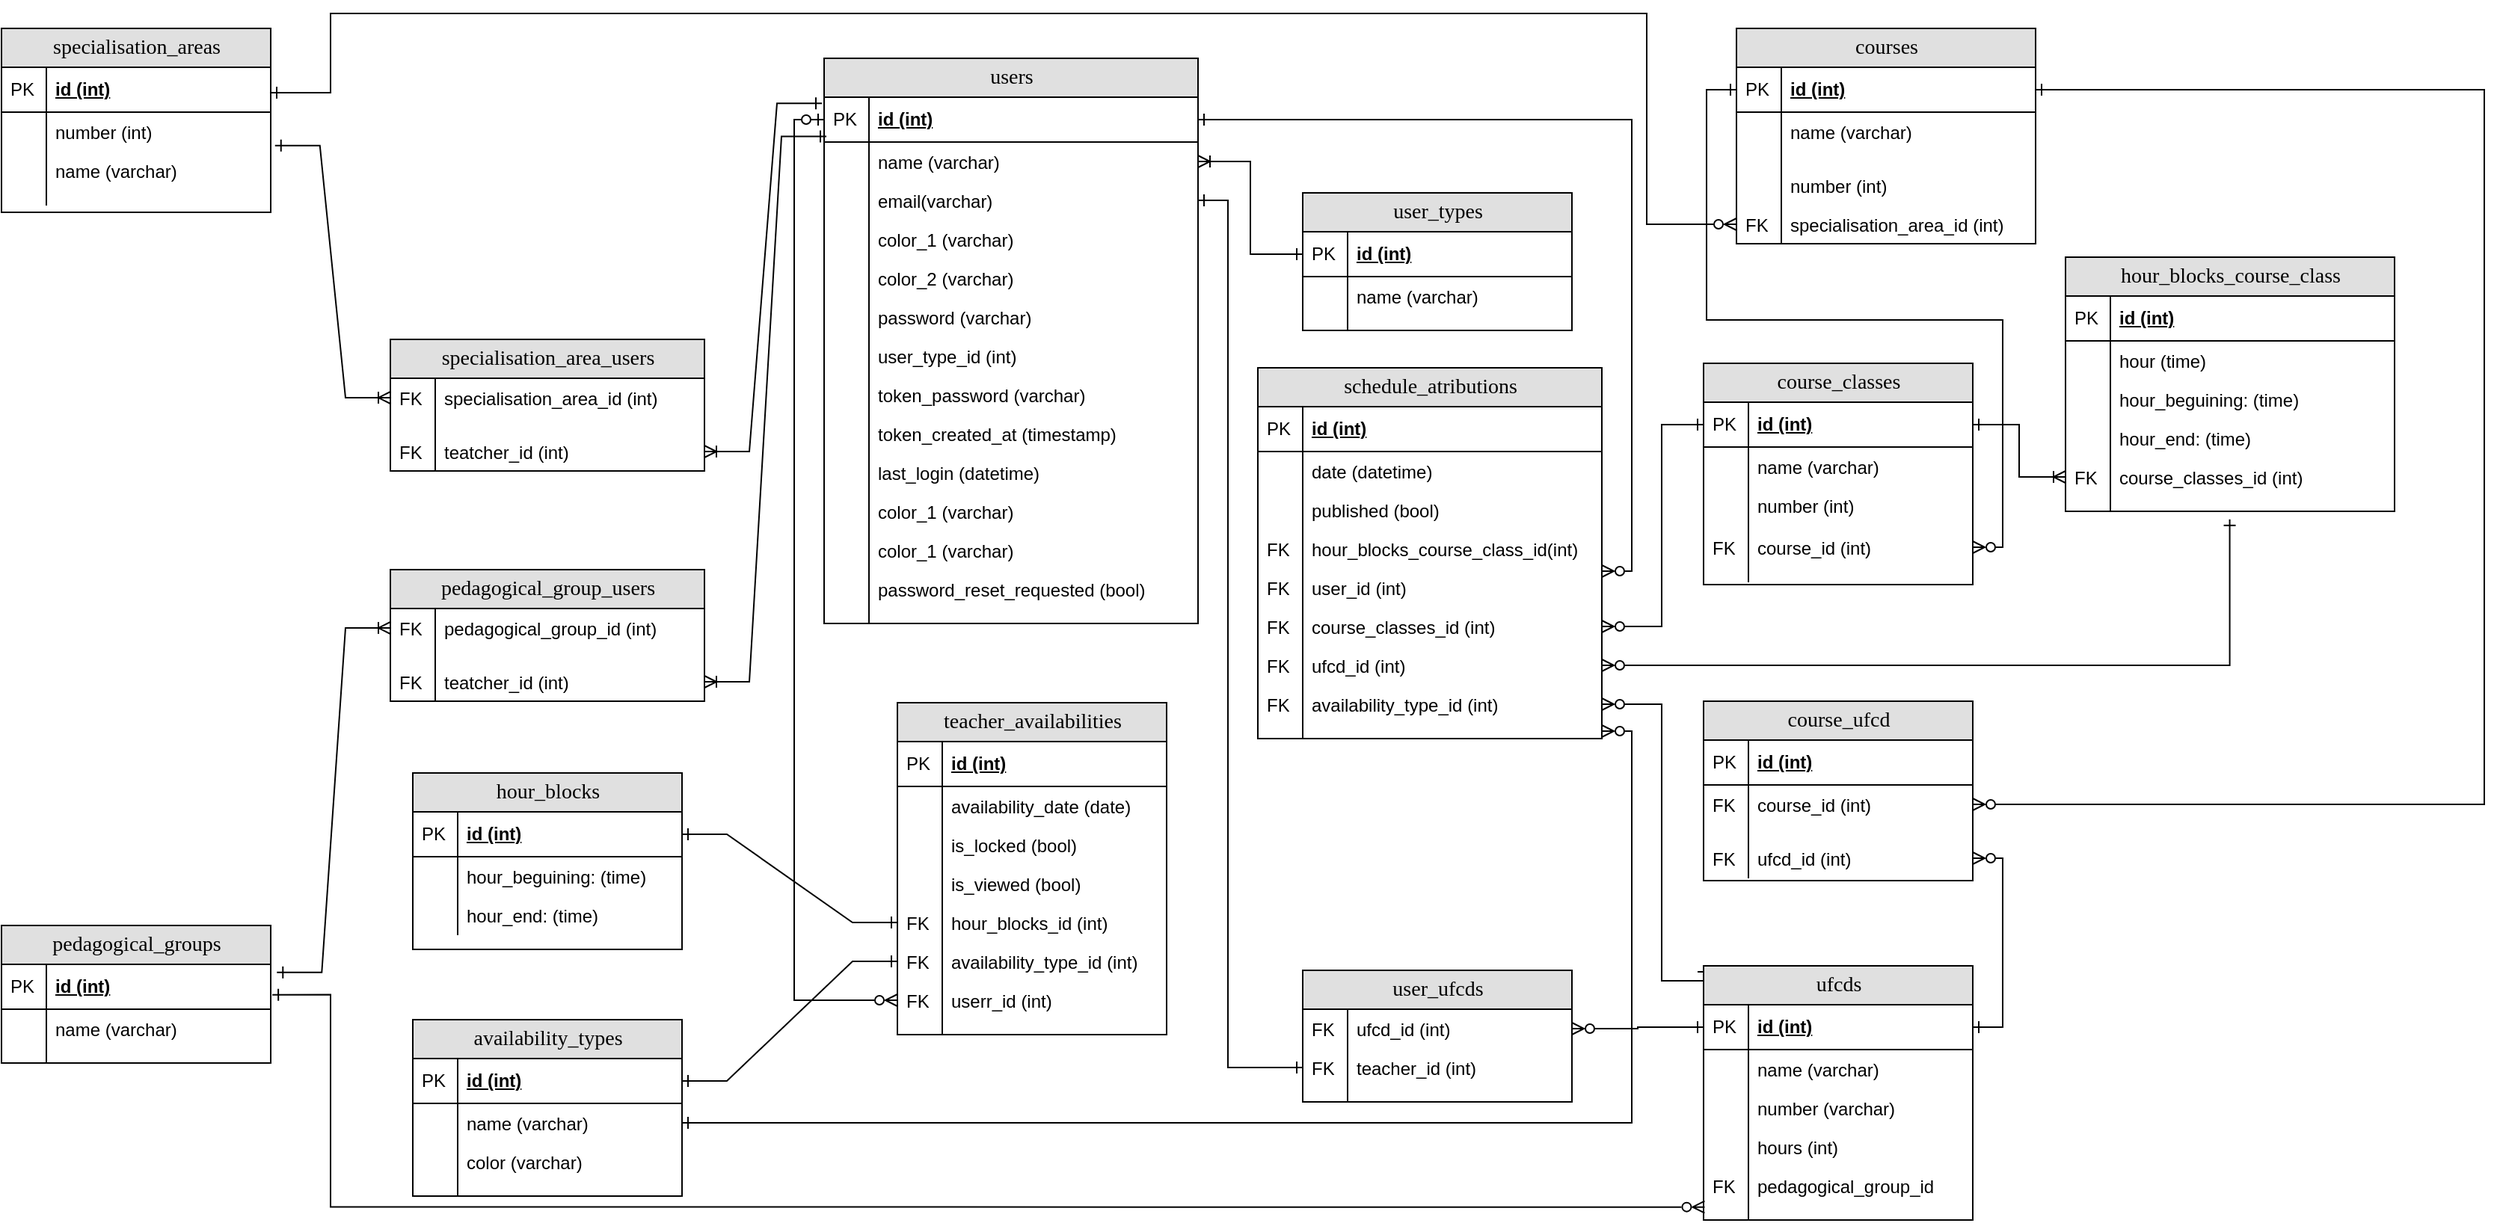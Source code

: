 <mxfile version="22.0.8" type="device">
  <diagram name="Page-1" id="e56a1550-8fbb-45ad-956c-1786394a9013">
    <mxGraphModel dx="1434" dy="820" grid="1" gridSize="10" guides="1" tooltips="1" connect="1" arrows="1" fold="1" page="1" pageScale="1" pageWidth="1100" pageHeight="850" background="none" math="0" shadow="0">
      <root>
        <mxCell id="0" />
        <mxCell id="1" parent="0" />
        <mxCell id="2YbUK4ISL08a5dzmmpoV-1" value="courses" style="swimlane;html=1;fontStyle=0;childLayout=stackLayout;horizontal=1;startSize=26;fillColor=#e0e0e0;horizontalStack=0;resizeParent=1;resizeLast=0;collapsible=1;marginBottom=0;swimlaneFillColor=#ffffff;align=center;rounded=0;shadow=0;comic=0;labelBackgroundColor=none;strokeWidth=1;fontFamily=Verdana;fontSize=14" parent="1" vertex="1">
          <mxGeometry x="1180" y="27" width="200" height="144" as="geometry" />
        </mxCell>
        <mxCell id="2YbUK4ISL08a5dzmmpoV-2" value="id  (int)" style="shape=partialRectangle;top=0;left=0;right=0;bottom=1;html=1;align=left;verticalAlign=middle;fillColor=none;spacingLeft=34;spacingRight=4;whiteSpace=wrap;overflow=hidden;rotatable=0;points=[[0,0.5],[1,0.5]];portConstraint=eastwest;dropTarget=0;fontStyle=5;" parent="2YbUK4ISL08a5dzmmpoV-1" vertex="1">
          <mxGeometry y="26" width="200" height="30" as="geometry" />
        </mxCell>
        <mxCell id="2YbUK4ISL08a5dzmmpoV-3" value="PK" style="shape=partialRectangle;top=0;left=0;bottom=0;html=1;fillColor=none;align=left;verticalAlign=middle;spacingLeft=4;spacingRight=4;whiteSpace=wrap;overflow=hidden;rotatable=0;points=[];portConstraint=eastwest;part=1;" parent="2YbUK4ISL08a5dzmmpoV-2" vertex="1" connectable="0">
          <mxGeometry width="30" height="30" as="geometry" />
        </mxCell>
        <mxCell id="2YbUK4ISL08a5dzmmpoV-4" value="name (varchar)" style="shape=partialRectangle;top=0;left=0;right=0;bottom=0;html=1;align=left;verticalAlign=top;fillColor=none;spacingLeft=34;spacingRight=4;whiteSpace=wrap;overflow=hidden;rotatable=0;points=[[0,0.5],[1,0.5]];portConstraint=eastwest;dropTarget=0;" parent="2YbUK4ISL08a5dzmmpoV-1" vertex="1">
          <mxGeometry y="56" width="200" height="26" as="geometry" />
        </mxCell>
        <mxCell id="2YbUK4ISL08a5dzmmpoV-5" value="" style="shape=partialRectangle;top=0;left=0;bottom=0;html=1;fillColor=none;align=left;verticalAlign=top;spacingLeft=4;spacingRight=4;whiteSpace=wrap;overflow=hidden;rotatable=0;points=[];portConstraint=eastwest;part=1;" parent="2YbUK4ISL08a5dzmmpoV-4" vertex="1" connectable="0">
          <mxGeometry width="30" height="26" as="geometry" />
        </mxCell>
        <mxCell id="2YbUK4ISL08a5dzmmpoV-6" value="" style="shape=partialRectangle;top=0;left=0;right=0;bottom=0;html=1;align=left;verticalAlign=top;fillColor=none;spacingLeft=34;spacingRight=4;whiteSpace=wrap;overflow=hidden;rotatable=0;points=[[0,0.5],[1,0.5]];portConstraint=eastwest;dropTarget=0;" parent="2YbUK4ISL08a5dzmmpoV-1" vertex="1">
          <mxGeometry y="82" width="200" height="10" as="geometry" />
        </mxCell>
        <mxCell id="2YbUK4ISL08a5dzmmpoV-7" value="" style="shape=partialRectangle;top=0;left=0;bottom=0;html=1;fillColor=none;align=left;verticalAlign=top;spacingLeft=4;spacingRight=4;whiteSpace=wrap;overflow=hidden;rotatable=0;points=[];portConstraint=eastwest;part=1;" parent="2YbUK4ISL08a5dzmmpoV-6" vertex="1" connectable="0">
          <mxGeometry width="30" height="10" as="geometry" />
        </mxCell>
        <mxCell id="2YbUK4ISL08a5dzmmpoV-8" value="number (int)" style="shape=partialRectangle;top=0;left=0;right=0;bottom=0;html=1;align=left;verticalAlign=top;fillColor=none;spacingLeft=34;spacingRight=4;whiteSpace=wrap;overflow=hidden;rotatable=0;points=[[0,0.5],[1,0.5]];portConstraint=eastwest;dropTarget=0;" parent="2YbUK4ISL08a5dzmmpoV-1" vertex="1">
          <mxGeometry y="92" width="200" height="26" as="geometry" />
        </mxCell>
        <mxCell id="2YbUK4ISL08a5dzmmpoV-9" value="" style="shape=partialRectangle;top=0;left=0;bottom=0;html=1;fillColor=none;align=left;verticalAlign=top;spacingLeft=4;spacingRight=4;whiteSpace=wrap;overflow=hidden;rotatable=0;points=[];portConstraint=eastwest;part=1;" parent="2YbUK4ISL08a5dzmmpoV-8" vertex="1" connectable="0">
          <mxGeometry width="30" height="26" as="geometry" />
        </mxCell>
        <mxCell id="oqj-cZ9m_qDqEeV06WUJ-6" value="specialisation_area_id (int)" style="shape=partialRectangle;top=0;left=0;right=0;bottom=0;html=1;align=left;verticalAlign=top;fillColor=none;spacingLeft=34;spacingRight=4;whiteSpace=wrap;overflow=hidden;rotatable=0;points=[[0,0.5],[1,0.5]];portConstraint=eastwest;dropTarget=0;" parent="2YbUK4ISL08a5dzmmpoV-1" vertex="1">
          <mxGeometry y="118" width="200" height="26" as="geometry" />
        </mxCell>
        <mxCell id="oqj-cZ9m_qDqEeV06WUJ-7" value="FK" style="shape=partialRectangle;top=0;left=0;bottom=0;html=1;fillColor=none;align=left;verticalAlign=top;spacingLeft=4;spacingRight=4;whiteSpace=wrap;overflow=hidden;rotatable=0;points=[];portConstraint=eastwest;part=1;" parent="oqj-cZ9m_qDqEeV06WUJ-6" vertex="1" connectable="0">
          <mxGeometry width="30" height="26" as="geometry" />
        </mxCell>
        <mxCell id="2YbUK4ISL08a5dzmmpoV-10" value="user_ufcds" style="swimlane;html=1;fontStyle=0;childLayout=stackLayout;horizontal=1;startSize=26;fillColor=#e0e0e0;horizontalStack=0;resizeParent=1;resizeLast=0;collapsible=1;marginBottom=0;swimlaneFillColor=#ffffff;align=center;rounded=0;shadow=0;comic=0;labelBackgroundColor=none;strokeWidth=1;fontFamily=Verdana;fontSize=14" parent="1" vertex="1">
          <mxGeometry x="890" y="657" width="180" height="88" as="geometry" />
        </mxCell>
        <mxCell id="2YbUK4ISL08a5dzmmpoV-15" value="ufcd_id (int)" style="shape=partialRectangle;top=0;left=0;right=0;bottom=0;html=1;align=left;verticalAlign=top;fillColor=none;spacingLeft=34;spacingRight=4;whiteSpace=wrap;overflow=hidden;rotatable=0;points=[[0,0.5],[1,0.5]];portConstraint=eastwest;dropTarget=0;" parent="2YbUK4ISL08a5dzmmpoV-10" vertex="1">
          <mxGeometry y="26" width="180" height="26" as="geometry" />
        </mxCell>
        <mxCell id="2YbUK4ISL08a5dzmmpoV-16" value="FK" style="shape=partialRectangle;top=0;left=0;bottom=0;html=1;fillColor=none;align=left;verticalAlign=top;spacingLeft=4;spacingRight=4;whiteSpace=wrap;overflow=hidden;rotatable=0;points=[];portConstraint=eastwest;part=1;" parent="2YbUK4ISL08a5dzmmpoV-15" vertex="1" connectable="0">
          <mxGeometry width="30" height="26" as="geometry" />
        </mxCell>
        <mxCell id="2YbUK4ISL08a5dzmmpoV-19" value="teacher_id (int)" style="shape=partialRectangle;top=0;left=0;right=0;bottom=0;html=1;align=left;verticalAlign=top;fillColor=none;spacingLeft=34;spacingRight=4;whiteSpace=wrap;overflow=hidden;rotatable=0;points=[[0,0.5],[1,0.5]];portConstraint=eastwest;dropTarget=0;" parent="2YbUK4ISL08a5dzmmpoV-10" vertex="1">
          <mxGeometry y="52" width="180" height="26" as="geometry" />
        </mxCell>
        <mxCell id="2YbUK4ISL08a5dzmmpoV-20" value="FK" style="shape=partialRectangle;top=0;left=0;bottom=0;html=1;fillColor=none;align=left;verticalAlign=top;spacingLeft=4;spacingRight=4;whiteSpace=wrap;overflow=hidden;rotatable=0;points=[];portConstraint=eastwest;part=1;" parent="2YbUK4ISL08a5dzmmpoV-19" vertex="1" connectable="0">
          <mxGeometry width="30" height="26" as="geometry" />
        </mxCell>
        <mxCell id="2YbUK4ISL08a5dzmmpoV-13" value="" style="shape=partialRectangle;top=0;left=0;right=0;bottom=0;html=1;align=left;verticalAlign=top;fillColor=none;spacingLeft=34;spacingRight=4;whiteSpace=wrap;overflow=hidden;rotatable=0;points=[[0,0.5],[1,0.5]];portConstraint=eastwest;dropTarget=0;" parent="2YbUK4ISL08a5dzmmpoV-10" vertex="1">
          <mxGeometry y="78" width="180" height="10" as="geometry" />
        </mxCell>
        <mxCell id="2YbUK4ISL08a5dzmmpoV-14" value="" style="shape=partialRectangle;top=0;left=0;bottom=0;html=1;fillColor=none;align=left;verticalAlign=top;spacingLeft=4;spacingRight=4;whiteSpace=wrap;overflow=hidden;rotatable=0;points=[];portConstraint=eastwest;part=1;" parent="2YbUK4ISL08a5dzmmpoV-13" vertex="1" connectable="0">
          <mxGeometry width="30" height="10" as="geometry" />
        </mxCell>
        <mxCell id="2YbUK4ISL08a5dzmmpoV-21" value="users" style="swimlane;html=1;fontStyle=0;childLayout=stackLayout;horizontal=1;startSize=26;fillColor=#e0e0e0;horizontalStack=0;resizeParent=1;resizeLast=0;collapsible=1;marginBottom=0;swimlaneFillColor=#ffffff;align=center;rounded=0;shadow=0;comic=0;labelBackgroundColor=none;strokeWidth=1;fontFamily=Verdana;fontSize=14" parent="1" vertex="1">
          <mxGeometry x="570" y="47" width="250" height="378" as="geometry" />
        </mxCell>
        <mxCell id="2YbUK4ISL08a5dzmmpoV-22" value="id  (int)" style="shape=partialRectangle;top=0;left=0;right=0;bottom=1;html=1;align=left;verticalAlign=middle;fillColor=none;spacingLeft=34;spacingRight=4;whiteSpace=wrap;overflow=hidden;rotatable=0;points=[[0,0.5],[1,0.5]];portConstraint=eastwest;dropTarget=0;fontStyle=5;" parent="2YbUK4ISL08a5dzmmpoV-21" vertex="1">
          <mxGeometry y="26" width="250" height="30" as="geometry" />
        </mxCell>
        <mxCell id="2YbUK4ISL08a5dzmmpoV-23" value="PK" style="shape=partialRectangle;top=0;left=0;bottom=0;html=1;fillColor=none;align=left;verticalAlign=middle;spacingLeft=4;spacingRight=4;whiteSpace=wrap;overflow=hidden;rotatable=0;points=[];portConstraint=eastwest;part=1;" parent="2YbUK4ISL08a5dzmmpoV-22" vertex="1" connectable="0">
          <mxGeometry width="30" height="30" as="geometry" />
        </mxCell>
        <mxCell id="2YbUK4ISL08a5dzmmpoV-24" value="name (varchar)" style="shape=partialRectangle;top=0;left=0;right=0;bottom=0;html=1;align=left;verticalAlign=top;fillColor=none;spacingLeft=34;spacingRight=4;whiteSpace=wrap;overflow=hidden;rotatable=0;points=[[0,0.5],[1,0.5]];portConstraint=eastwest;dropTarget=0;" parent="2YbUK4ISL08a5dzmmpoV-21" vertex="1">
          <mxGeometry y="56" width="250" height="26" as="geometry" />
        </mxCell>
        <mxCell id="2YbUK4ISL08a5dzmmpoV-25" value="" style="shape=partialRectangle;top=0;left=0;bottom=0;html=1;fillColor=none;align=left;verticalAlign=top;spacingLeft=4;spacingRight=4;whiteSpace=wrap;overflow=hidden;rotatable=0;points=[];portConstraint=eastwest;part=1;" parent="2YbUK4ISL08a5dzmmpoV-24" vertex="1" connectable="0">
          <mxGeometry width="30" height="26" as="geometry" />
        </mxCell>
        <mxCell id="oqj-cZ9m_qDqEeV06WUJ-29" value="email(varchar)" style="shape=partialRectangle;top=0;left=0;right=0;bottom=0;html=1;align=left;verticalAlign=top;fillColor=none;spacingLeft=34;spacingRight=4;whiteSpace=wrap;overflow=hidden;rotatable=0;points=[[0,0.5],[1,0.5]];portConstraint=eastwest;dropTarget=0;" parent="2YbUK4ISL08a5dzmmpoV-21" vertex="1">
          <mxGeometry y="82" width="250" height="26" as="geometry" />
        </mxCell>
        <mxCell id="oqj-cZ9m_qDqEeV06WUJ-30" value="" style="shape=partialRectangle;top=0;left=0;bottom=0;html=1;fillColor=none;align=left;verticalAlign=top;spacingLeft=4;spacingRight=4;whiteSpace=wrap;overflow=hidden;rotatable=0;points=[];portConstraint=eastwest;part=1;" parent="oqj-cZ9m_qDqEeV06WUJ-29" vertex="1" connectable="0">
          <mxGeometry width="30" height="26" as="geometry" />
        </mxCell>
        <mxCell id="oqj-cZ9m_qDqEeV06WUJ-22" value="color_1 (varchar)" style="shape=partialRectangle;top=0;left=0;right=0;bottom=0;html=1;align=left;verticalAlign=top;fillColor=none;spacingLeft=34;spacingRight=4;whiteSpace=wrap;overflow=hidden;rotatable=0;points=[[0,0.5],[1,0.5]];portConstraint=eastwest;dropTarget=0;" parent="2YbUK4ISL08a5dzmmpoV-21" vertex="1">
          <mxGeometry y="108" width="250" height="26" as="geometry" />
        </mxCell>
        <mxCell id="oqj-cZ9m_qDqEeV06WUJ-23" value="" style="shape=partialRectangle;top=0;left=0;bottom=0;html=1;fillColor=none;align=left;verticalAlign=top;spacingLeft=4;spacingRight=4;whiteSpace=wrap;overflow=hidden;rotatable=0;points=[];portConstraint=eastwest;part=1;" parent="oqj-cZ9m_qDqEeV06WUJ-22" vertex="1" connectable="0">
          <mxGeometry width="30" height="26" as="geometry" />
        </mxCell>
        <mxCell id="oqj-cZ9m_qDqEeV06WUJ-24" value="color_2 (varchar)" style="shape=partialRectangle;top=0;left=0;right=0;bottom=0;html=1;align=left;verticalAlign=top;fillColor=none;spacingLeft=34;spacingRight=4;whiteSpace=wrap;overflow=hidden;rotatable=0;points=[[0,0.5],[1,0.5]];portConstraint=eastwest;dropTarget=0;" parent="2YbUK4ISL08a5dzmmpoV-21" vertex="1">
          <mxGeometry y="134" width="250" height="26" as="geometry" />
        </mxCell>
        <mxCell id="oqj-cZ9m_qDqEeV06WUJ-25" value="" style="shape=partialRectangle;top=0;left=0;bottom=0;html=1;fillColor=none;align=left;verticalAlign=top;spacingLeft=4;spacingRight=4;whiteSpace=wrap;overflow=hidden;rotatable=0;points=[];portConstraint=eastwest;part=1;" parent="oqj-cZ9m_qDqEeV06WUJ-24" vertex="1" connectable="0">
          <mxGeometry width="30" height="26" as="geometry" />
        </mxCell>
        <mxCell id="oqj-cZ9m_qDqEeV06WUJ-31" value="password (varchar)" style="shape=partialRectangle;top=0;left=0;right=0;bottom=0;html=1;align=left;verticalAlign=top;fillColor=none;spacingLeft=34;spacingRight=4;whiteSpace=wrap;overflow=hidden;rotatable=0;points=[[0,0.5],[1,0.5]];portConstraint=eastwest;dropTarget=0;" parent="2YbUK4ISL08a5dzmmpoV-21" vertex="1">
          <mxGeometry y="160" width="250" height="26" as="geometry" />
        </mxCell>
        <mxCell id="oqj-cZ9m_qDqEeV06WUJ-32" value="" style="shape=partialRectangle;top=0;left=0;bottom=0;html=1;fillColor=none;align=left;verticalAlign=top;spacingLeft=4;spacingRight=4;whiteSpace=wrap;overflow=hidden;rotatable=0;points=[];portConstraint=eastwest;part=1;" parent="oqj-cZ9m_qDqEeV06WUJ-31" vertex="1" connectable="0">
          <mxGeometry width="30" height="26" as="geometry" />
        </mxCell>
        <mxCell id="Ckj1gUC8P8zu2XmUC1Yf-3" value="user_type_id (int)" style="shape=partialRectangle;top=0;left=0;right=0;bottom=0;html=1;align=left;verticalAlign=top;fillColor=none;spacingLeft=34;spacingRight=4;whiteSpace=wrap;overflow=hidden;rotatable=0;points=[[0,0.5],[1,0.5]];portConstraint=eastwest;dropTarget=0;" parent="2YbUK4ISL08a5dzmmpoV-21" vertex="1">
          <mxGeometry y="186" width="250" height="26" as="geometry" />
        </mxCell>
        <mxCell id="Ckj1gUC8P8zu2XmUC1Yf-4" value="" style="shape=partialRectangle;top=0;left=0;bottom=0;html=1;fillColor=none;align=left;verticalAlign=top;spacingLeft=4;spacingRight=4;whiteSpace=wrap;overflow=hidden;rotatable=0;points=[];portConstraint=eastwest;part=1;" parent="Ckj1gUC8P8zu2XmUC1Yf-3" vertex="1" connectable="0">
          <mxGeometry width="30" height="26" as="geometry" />
        </mxCell>
        <mxCell id="Ckj1gUC8P8zu2XmUC1Yf-5" value="token_password (varchar)" style="shape=partialRectangle;top=0;left=0;right=0;bottom=0;html=1;align=left;verticalAlign=top;fillColor=none;spacingLeft=34;spacingRight=4;whiteSpace=wrap;overflow=hidden;rotatable=0;points=[[0,0.5],[1,0.5]];portConstraint=eastwest;dropTarget=0;" parent="2YbUK4ISL08a5dzmmpoV-21" vertex="1">
          <mxGeometry y="212" width="250" height="26" as="geometry" />
        </mxCell>
        <mxCell id="Ckj1gUC8P8zu2XmUC1Yf-6" value="" style="shape=partialRectangle;top=0;left=0;bottom=0;html=1;fillColor=none;align=left;verticalAlign=top;spacingLeft=4;spacingRight=4;whiteSpace=wrap;overflow=hidden;rotatable=0;points=[];portConstraint=eastwest;part=1;" parent="Ckj1gUC8P8zu2XmUC1Yf-5" vertex="1" connectable="0">
          <mxGeometry width="30" height="26" as="geometry" />
        </mxCell>
        <mxCell id="Ckj1gUC8P8zu2XmUC1Yf-13" value="token_created_at (timestamp)" style="shape=partialRectangle;top=0;left=0;right=0;bottom=0;html=1;align=left;verticalAlign=top;fillColor=none;spacingLeft=34;spacingRight=4;whiteSpace=wrap;overflow=hidden;rotatable=0;points=[[0,0.5],[1,0.5]];portConstraint=eastwest;dropTarget=0;" parent="2YbUK4ISL08a5dzmmpoV-21" vertex="1">
          <mxGeometry y="238" width="250" height="26" as="geometry" />
        </mxCell>
        <mxCell id="Ckj1gUC8P8zu2XmUC1Yf-14" value="" style="shape=partialRectangle;top=0;left=0;bottom=0;html=1;fillColor=none;align=left;verticalAlign=top;spacingLeft=4;spacingRight=4;whiteSpace=wrap;overflow=hidden;rotatable=0;points=[];portConstraint=eastwest;part=1;" parent="Ckj1gUC8P8zu2XmUC1Yf-13" vertex="1" connectable="0">
          <mxGeometry width="30" height="26" as="geometry" />
        </mxCell>
        <mxCell id="IYcif_MQp60Ecr10zZQo-5" value="last_login (datetime)" style="shape=partialRectangle;top=0;left=0;right=0;bottom=0;html=1;align=left;verticalAlign=top;fillColor=none;spacingLeft=34;spacingRight=4;whiteSpace=wrap;overflow=hidden;rotatable=0;points=[[0,0.5],[1,0.5]];portConstraint=eastwest;dropTarget=0;" parent="2YbUK4ISL08a5dzmmpoV-21" vertex="1">
          <mxGeometry y="264" width="250" height="26" as="geometry" />
        </mxCell>
        <mxCell id="IYcif_MQp60Ecr10zZQo-6" value="" style="shape=partialRectangle;top=0;left=0;bottom=0;html=1;fillColor=none;align=left;verticalAlign=top;spacingLeft=4;spacingRight=4;whiteSpace=wrap;overflow=hidden;rotatable=0;points=[];portConstraint=eastwest;part=1;" parent="IYcif_MQp60Ecr10zZQo-5" vertex="1" connectable="0">
          <mxGeometry width="30" height="26" as="geometry" />
        </mxCell>
        <mxCell id="Ckj1gUC8P8zu2XmUC1Yf-15" value="color_1 (varchar)" style="shape=partialRectangle;top=0;left=0;right=0;bottom=0;html=1;align=left;verticalAlign=top;fillColor=none;spacingLeft=34;spacingRight=4;whiteSpace=wrap;overflow=hidden;rotatable=0;points=[[0,0.5],[1,0.5]];portConstraint=eastwest;dropTarget=0;" parent="2YbUK4ISL08a5dzmmpoV-21" vertex="1">
          <mxGeometry y="290" width="250" height="26" as="geometry" />
        </mxCell>
        <mxCell id="Ckj1gUC8P8zu2XmUC1Yf-16" value="" style="shape=partialRectangle;top=0;left=0;bottom=0;html=1;fillColor=none;align=left;verticalAlign=top;spacingLeft=4;spacingRight=4;whiteSpace=wrap;overflow=hidden;rotatable=0;points=[];portConstraint=eastwest;part=1;" parent="Ckj1gUC8P8zu2XmUC1Yf-15" vertex="1" connectable="0">
          <mxGeometry width="30" height="26" as="geometry" />
        </mxCell>
        <mxCell id="Ckj1gUC8P8zu2XmUC1Yf-11" value="color_1 (varchar)" style="shape=partialRectangle;top=0;left=0;right=0;bottom=0;html=1;align=left;verticalAlign=top;fillColor=none;spacingLeft=34;spacingRight=4;whiteSpace=wrap;overflow=hidden;rotatable=0;points=[[0,0.5],[1,0.5]];portConstraint=eastwest;dropTarget=0;" parent="2YbUK4ISL08a5dzmmpoV-21" vertex="1">
          <mxGeometry y="316" width="250" height="26" as="geometry" />
        </mxCell>
        <mxCell id="Ckj1gUC8P8zu2XmUC1Yf-12" value="" style="shape=partialRectangle;top=0;left=0;bottom=0;html=1;fillColor=none;align=left;verticalAlign=top;spacingLeft=4;spacingRight=4;whiteSpace=wrap;overflow=hidden;rotatable=0;points=[];portConstraint=eastwest;part=1;" parent="Ckj1gUC8P8zu2XmUC1Yf-11" vertex="1" connectable="0">
          <mxGeometry width="30" height="26" as="geometry" />
        </mxCell>
        <mxCell id="XMIAzyzYhjPNlsQmTrW_-7" value="password_reset_requested (bool)" style="shape=partialRectangle;top=0;left=0;right=0;bottom=0;html=1;align=left;verticalAlign=top;fillColor=none;spacingLeft=34;spacingRight=4;whiteSpace=wrap;overflow=hidden;rotatable=0;points=[[0,0.5],[1,0.5]];portConstraint=eastwest;dropTarget=0;" parent="2YbUK4ISL08a5dzmmpoV-21" vertex="1">
          <mxGeometry y="342" width="250" height="26" as="geometry" />
        </mxCell>
        <mxCell id="XMIAzyzYhjPNlsQmTrW_-8" value="" style="shape=partialRectangle;top=0;left=0;bottom=0;html=1;fillColor=none;align=left;verticalAlign=top;spacingLeft=4;spacingRight=4;whiteSpace=wrap;overflow=hidden;rotatable=0;points=[];portConstraint=eastwest;part=1;" parent="XMIAzyzYhjPNlsQmTrW_-7" vertex="1" connectable="0">
          <mxGeometry width="30" height="26" as="geometry" />
        </mxCell>
        <mxCell id="2YbUK4ISL08a5dzmmpoV-30" value="" style="shape=partialRectangle;top=0;left=0;right=0;bottom=0;html=1;align=left;verticalAlign=top;fillColor=none;spacingLeft=34;spacingRight=4;whiteSpace=wrap;overflow=hidden;rotatable=0;points=[[0,0.5],[1,0.5]];portConstraint=eastwest;dropTarget=0;" parent="2YbUK4ISL08a5dzmmpoV-21" vertex="1">
          <mxGeometry y="368" width="250" height="10" as="geometry" />
        </mxCell>
        <mxCell id="2YbUK4ISL08a5dzmmpoV-31" value="" style="shape=partialRectangle;top=0;left=0;bottom=0;html=1;fillColor=none;align=left;verticalAlign=top;spacingLeft=4;spacingRight=4;whiteSpace=wrap;overflow=hidden;rotatable=0;points=[];portConstraint=eastwest;part=1;" parent="2YbUK4ISL08a5dzmmpoV-30" vertex="1" connectable="0">
          <mxGeometry width="30" height="10" as="geometry" />
        </mxCell>
        <mxCell id="2YbUK4ISL08a5dzmmpoV-32" value="course_classes" style="swimlane;html=1;fontStyle=0;childLayout=stackLayout;horizontal=1;startSize=26;fillColor=#e0e0e0;horizontalStack=0;resizeParent=1;resizeLast=0;collapsible=1;marginBottom=0;swimlaneFillColor=#ffffff;align=center;rounded=0;shadow=0;comic=0;labelBackgroundColor=none;strokeWidth=1;fontFamily=Verdana;fontSize=14" parent="1" vertex="1">
          <mxGeometry x="1158" y="251" width="180" height="148" as="geometry" />
        </mxCell>
        <mxCell id="2YbUK4ISL08a5dzmmpoV-33" value="id (int)" style="shape=partialRectangle;top=0;left=0;right=0;bottom=1;html=1;align=left;verticalAlign=middle;fillColor=none;spacingLeft=34;spacingRight=4;whiteSpace=wrap;overflow=hidden;rotatable=0;points=[[0,0.5],[1,0.5]];portConstraint=eastwest;dropTarget=0;fontStyle=5;" parent="2YbUK4ISL08a5dzmmpoV-32" vertex="1">
          <mxGeometry y="26" width="180" height="30" as="geometry" />
        </mxCell>
        <mxCell id="2YbUK4ISL08a5dzmmpoV-34" value="PK" style="shape=partialRectangle;top=0;left=0;bottom=0;html=1;fillColor=none;align=left;verticalAlign=middle;spacingLeft=4;spacingRight=4;whiteSpace=wrap;overflow=hidden;rotatable=0;points=[];portConstraint=eastwest;part=1;" parent="2YbUK4ISL08a5dzmmpoV-33" vertex="1" connectable="0">
          <mxGeometry width="30" height="30" as="geometry" />
        </mxCell>
        <mxCell id="2YbUK4ISL08a5dzmmpoV-35" value="name (varchar)" style="shape=partialRectangle;top=0;left=0;right=0;bottom=0;html=1;align=left;verticalAlign=top;fillColor=none;spacingLeft=34;spacingRight=4;whiteSpace=wrap;overflow=hidden;rotatable=0;points=[[0,0.5],[1,0.5]];portConstraint=eastwest;dropTarget=0;" parent="2YbUK4ISL08a5dzmmpoV-32" vertex="1">
          <mxGeometry y="56" width="180" height="26" as="geometry" />
        </mxCell>
        <mxCell id="2YbUK4ISL08a5dzmmpoV-36" value="" style="shape=partialRectangle;top=0;left=0;bottom=0;html=1;fillColor=none;align=left;verticalAlign=top;spacingLeft=4;spacingRight=4;whiteSpace=wrap;overflow=hidden;rotatable=0;points=[];portConstraint=eastwest;part=1;" parent="2YbUK4ISL08a5dzmmpoV-35" vertex="1" connectable="0">
          <mxGeometry width="30" height="26" as="geometry" />
        </mxCell>
        <mxCell id="2YbUK4ISL08a5dzmmpoV-39" value="number (int)" style="shape=partialRectangle;top=0;left=0;right=0;bottom=0;html=1;align=left;verticalAlign=top;fillColor=none;spacingLeft=34;spacingRight=4;whiteSpace=wrap;overflow=hidden;rotatable=0;points=[[0,0.5],[1,0.5]];portConstraint=eastwest;dropTarget=0;" parent="2YbUK4ISL08a5dzmmpoV-32" vertex="1">
          <mxGeometry y="82" width="180" height="28" as="geometry" />
        </mxCell>
        <mxCell id="2YbUK4ISL08a5dzmmpoV-40" value="" style="shape=partialRectangle;top=0;left=0;bottom=0;html=1;fillColor=none;align=left;verticalAlign=top;spacingLeft=4;spacingRight=4;whiteSpace=wrap;overflow=hidden;rotatable=0;points=[];portConstraint=eastwest;part=1;" parent="2YbUK4ISL08a5dzmmpoV-39" vertex="1" connectable="0">
          <mxGeometry width="30" height="28" as="geometry" />
        </mxCell>
        <mxCell id="2YbUK4ISL08a5dzmmpoV-41" value="course_id (int)" style="shape=partialRectangle;top=0;left=0;right=0;bottom=0;html=1;align=left;verticalAlign=top;fillColor=none;spacingLeft=34;spacingRight=4;whiteSpace=wrap;overflow=hidden;rotatable=0;points=[[0,0.5],[1,0.5]];portConstraint=eastwest;dropTarget=0;" parent="2YbUK4ISL08a5dzmmpoV-32" vertex="1">
          <mxGeometry y="110" width="180" height="26" as="geometry" />
        </mxCell>
        <mxCell id="2YbUK4ISL08a5dzmmpoV-42" value="FK" style="shape=partialRectangle;top=0;left=0;bottom=0;html=1;fillColor=none;align=left;verticalAlign=top;spacingLeft=4;spacingRight=4;whiteSpace=wrap;overflow=hidden;rotatable=0;points=[];portConstraint=eastwest;part=1;" parent="2YbUK4ISL08a5dzmmpoV-41" vertex="1" connectable="0">
          <mxGeometry width="30" height="26" as="geometry" />
        </mxCell>
        <mxCell id="2YbUK4ISL08a5dzmmpoV-37" value="" style="shape=partialRectangle;top=0;left=0;right=0;bottom=0;html=1;align=left;verticalAlign=top;fillColor=none;spacingLeft=34;spacingRight=4;whiteSpace=wrap;overflow=hidden;rotatable=0;points=[[0,0.5],[1,0.5]];portConstraint=eastwest;dropTarget=0;" parent="2YbUK4ISL08a5dzmmpoV-32" vertex="1">
          <mxGeometry y="136" width="180" height="10" as="geometry" />
        </mxCell>
        <mxCell id="2YbUK4ISL08a5dzmmpoV-38" value="" style="shape=partialRectangle;top=0;left=0;bottom=0;html=1;fillColor=none;align=left;verticalAlign=top;spacingLeft=4;spacingRight=4;whiteSpace=wrap;overflow=hidden;rotatable=0;points=[];portConstraint=eastwest;part=1;" parent="2YbUK4ISL08a5dzmmpoV-37" vertex="1" connectable="0">
          <mxGeometry width="30" height="10" as="geometry" />
        </mxCell>
        <mxCell id="Ckj1gUC8P8zu2XmUC1Yf-48" style="edgeStyle=orthogonalEdgeStyle;rounded=0;orthogonalLoop=1;jettySize=auto;html=1;exitX=0;exitY=0;exitDx=0;exitDy=0;startArrow=ERone;startFill=0;endArrow=ERzeroToMany;endFill=0;entryX=1;entryY=0.5;entryDx=0;entryDy=0;" parent="1" source="2YbUK4ISL08a5dzmmpoV-43" target="2YbUK4ISL08a5dzmmpoV-90" edge="1">
          <mxGeometry relative="1" as="geometry">
            <mxPoint x="1130" y="479" as="targetPoint" />
            <Array as="points">
              <mxPoint x="1158" y="664" />
              <mxPoint x="1130" y="664" />
              <mxPoint x="1130" y="479" />
            </Array>
          </mxGeometry>
        </mxCell>
        <mxCell id="2YbUK4ISL08a5dzmmpoV-43" value="ufcds" style="swimlane;html=1;fontStyle=0;childLayout=stackLayout;horizontal=1;startSize=26;fillColor=#e0e0e0;horizontalStack=0;resizeParent=1;resizeLast=0;collapsible=1;marginBottom=0;swimlaneFillColor=#ffffff;align=center;rounded=0;shadow=0;comic=0;labelBackgroundColor=none;strokeWidth=1;fontFamily=Verdana;fontSize=14" parent="1" vertex="1">
          <mxGeometry x="1158.0" y="654" width="180" height="170" as="geometry" />
        </mxCell>
        <mxCell id="2YbUK4ISL08a5dzmmpoV-44" value="id (int)" style="shape=partialRectangle;top=0;left=0;right=0;bottom=1;html=1;align=left;verticalAlign=middle;fillColor=none;spacingLeft=34;spacingRight=4;whiteSpace=wrap;overflow=hidden;rotatable=0;points=[[0,0.5],[1,0.5]];portConstraint=eastwest;dropTarget=0;fontStyle=5;" parent="2YbUK4ISL08a5dzmmpoV-43" vertex="1">
          <mxGeometry y="26" width="180" height="30" as="geometry" />
        </mxCell>
        <mxCell id="2YbUK4ISL08a5dzmmpoV-45" value="PK" style="shape=partialRectangle;top=0;left=0;bottom=0;html=1;fillColor=none;align=left;verticalAlign=middle;spacingLeft=4;spacingRight=4;whiteSpace=wrap;overflow=hidden;rotatable=0;points=[];portConstraint=eastwest;part=1;" parent="2YbUK4ISL08a5dzmmpoV-44" vertex="1" connectable="0">
          <mxGeometry width="30" height="30" as="geometry" />
        </mxCell>
        <mxCell id="2YbUK4ISL08a5dzmmpoV-46" value="name (varchar)" style="shape=partialRectangle;top=0;left=0;right=0;bottom=0;html=1;align=left;verticalAlign=top;fillColor=none;spacingLeft=34;spacingRight=4;whiteSpace=wrap;overflow=hidden;rotatable=0;points=[[0,0.5],[1,0.5]];portConstraint=eastwest;dropTarget=0;" parent="2YbUK4ISL08a5dzmmpoV-43" vertex="1">
          <mxGeometry y="56" width="180" height="26" as="geometry" />
        </mxCell>
        <mxCell id="2YbUK4ISL08a5dzmmpoV-47" value="" style="shape=partialRectangle;top=0;left=0;bottom=0;html=1;fillColor=none;align=left;verticalAlign=top;spacingLeft=4;spacingRight=4;whiteSpace=wrap;overflow=hidden;rotatable=0;points=[];portConstraint=eastwest;part=1;" parent="2YbUK4ISL08a5dzmmpoV-46" vertex="1" connectable="0">
          <mxGeometry width="30" height="26" as="geometry" />
        </mxCell>
        <mxCell id="2YbUK4ISL08a5dzmmpoV-48" value="number (varchar)" style="shape=partialRectangle;top=0;left=0;right=0;bottom=0;html=1;align=left;verticalAlign=top;fillColor=none;spacingLeft=34;spacingRight=4;whiteSpace=wrap;overflow=hidden;rotatable=0;points=[[0,0.5],[1,0.5]];portConstraint=eastwest;dropTarget=0;" parent="2YbUK4ISL08a5dzmmpoV-43" vertex="1">
          <mxGeometry y="82" width="180" height="26" as="geometry" />
        </mxCell>
        <mxCell id="2YbUK4ISL08a5dzmmpoV-49" value="" style="shape=partialRectangle;top=0;left=0;bottom=0;html=1;fillColor=none;align=left;verticalAlign=top;spacingLeft=4;spacingRight=4;whiteSpace=wrap;overflow=hidden;rotatable=0;points=[];portConstraint=eastwest;part=1;" parent="2YbUK4ISL08a5dzmmpoV-48" vertex="1" connectable="0">
          <mxGeometry width="30" height="26" as="geometry" />
        </mxCell>
        <mxCell id="oqj-cZ9m_qDqEeV06WUJ-20" value="hours (int)" style="shape=partialRectangle;top=0;left=0;right=0;bottom=0;html=1;align=left;verticalAlign=top;fillColor=none;spacingLeft=34;spacingRight=4;whiteSpace=wrap;overflow=hidden;rotatable=0;points=[[0,0.5],[1,0.5]];portConstraint=eastwest;dropTarget=0;" parent="2YbUK4ISL08a5dzmmpoV-43" vertex="1">
          <mxGeometry y="108" width="180" height="26" as="geometry" />
        </mxCell>
        <mxCell id="oqj-cZ9m_qDqEeV06WUJ-21" value="" style="shape=partialRectangle;top=0;left=0;bottom=0;html=1;fillColor=none;align=left;verticalAlign=top;spacingLeft=4;spacingRight=4;whiteSpace=wrap;overflow=hidden;rotatable=0;points=[];portConstraint=eastwest;part=1;" parent="oqj-cZ9m_qDqEeV06WUJ-20" vertex="1" connectable="0">
          <mxGeometry width="30" height="26" as="geometry" />
        </mxCell>
        <mxCell id="oqj-cZ9m_qDqEeV06WUJ-10" value="pedagogical_group_id" style="shape=partialRectangle;top=0;left=0;right=0;bottom=0;html=1;align=left;verticalAlign=top;fillColor=none;spacingLeft=34;spacingRight=4;whiteSpace=wrap;overflow=hidden;rotatable=0;points=[[0,0.5],[1,0.5]];portConstraint=eastwest;dropTarget=0;" parent="2YbUK4ISL08a5dzmmpoV-43" vertex="1">
          <mxGeometry y="134" width="180" height="26" as="geometry" />
        </mxCell>
        <mxCell id="oqj-cZ9m_qDqEeV06WUJ-11" value="FK" style="shape=partialRectangle;top=0;left=0;bottom=0;html=1;fillColor=none;align=left;verticalAlign=top;spacingLeft=4;spacingRight=4;whiteSpace=wrap;overflow=hidden;rotatable=0;points=[];portConstraint=eastwest;part=1;" parent="oqj-cZ9m_qDqEeV06WUJ-10" vertex="1" connectable="0">
          <mxGeometry width="30" height="26" as="geometry" />
        </mxCell>
        <mxCell id="2YbUK4ISL08a5dzmmpoV-50" value="" style="shape=partialRectangle;top=0;left=0;right=0;bottom=0;html=1;align=left;verticalAlign=top;fillColor=none;spacingLeft=34;spacingRight=4;whiteSpace=wrap;overflow=hidden;rotatable=0;points=[[0,0.5],[1,0.5]];portConstraint=eastwest;dropTarget=0;" parent="2YbUK4ISL08a5dzmmpoV-43" vertex="1">
          <mxGeometry y="160" width="180" height="10" as="geometry" />
        </mxCell>
        <mxCell id="2YbUK4ISL08a5dzmmpoV-51" value="" style="shape=partialRectangle;top=0;left=0;bottom=0;html=1;fillColor=none;align=left;verticalAlign=top;spacingLeft=4;spacingRight=4;whiteSpace=wrap;overflow=hidden;rotatable=0;points=[];portConstraint=eastwest;part=1;" parent="2YbUK4ISL08a5dzmmpoV-50" vertex="1" connectable="0">
          <mxGeometry width="30" height="10" as="geometry" />
        </mxCell>
        <mxCell id="2YbUK4ISL08a5dzmmpoV-52" value="teacher_availabilities" style="swimlane;html=1;fontStyle=0;childLayout=stackLayout;horizontal=1;startSize=26;fillColor=#e0e0e0;horizontalStack=0;resizeParent=1;resizeLast=0;collapsible=1;marginBottom=0;swimlaneFillColor=#ffffff;align=center;rounded=0;shadow=0;comic=0;labelBackgroundColor=none;strokeWidth=1;fontFamily=Verdana;fontSize=14" parent="1" vertex="1">
          <mxGeometry x="619.0" y="478" width="180" height="222" as="geometry" />
        </mxCell>
        <mxCell id="2YbUK4ISL08a5dzmmpoV-53" value="id (int)" style="shape=partialRectangle;top=0;left=0;right=0;bottom=1;html=1;align=left;verticalAlign=middle;fillColor=none;spacingLeft=34;spacingRight=4;whiteSpace=wrap;overflow=hidden;rotatable=0;points=[[0,0.5],[1,0.5]];portConstraint=eastwest;dropTarget=0;fontStyle=5;" parent="2YbUK4ISL08a5dzmmpoV-52" vertex="1">
          <mxGeometry y="26" width="180" height="30" as="geometry" />
        </mxCell>
        <mxCell id="2YbUK4ISL08a5dzmmpoV-54" value="PK" style="shape=partialRectangle;top=0;left=0;bottom=0;html=1;fillColor=none;align=left;verticalAlign=middle;spacingLeft=4;spacingRight=4;whiteSpace=wrap;overflow=hidden;rotatable=0;points=[];portConstraint=eastwest;part=1;" parent="2YbUK4ISL08a5dzmmpoV-53" vertex="1" connectable="0">
          <mxGeometry width="30" height="30" as="geometry" />
        </mxCell>
        <mxCell id="2YbUK4ISL08a5dzmmpoV-55" value="availability_date (date)" style="shape=partialRectangle;top=0;left=0;right=0;bottom=0;html=1;align=left;verticalAlign=top;fillColor=none;spacingLeft=34;spacingRight=4;whiteSpace=wrap;overflow=hidden;rotatable=0;points=[[0,0.5],[1,0.5]];portConstraint=eastwest;dropTarget=0;" parent="2YbUK4ISL08a5dzmmpoV-52" vertex="1">
          <mxGeometry y="56" width="180" height="26" as="geometry" />
        </mxCell>
        <mxCell id="2YbUK4ISL08a5dzmmpoV-56" value="" style="shape=partialRectangle;top=0;left=0;bottom=0;html=1;fillColor=none;align=left;verticalAlign=top;spacingLeft=4;spacingRight=4;whiteSpace=wrap;overflow=hidden;rotatable=0;points=[];portConstraint=eastwest;part=1;" parent="2YbUK4ISL08a5dzmmpoV-55" vertex="1" connectable="0">
          <mxGeometry width="30" height="26" as="geometry" />
        </mxCell>
        <mxCell id="2YbUK4ISL08a5dzmmpoV-57" value="is_locked (bool)" style="shape=partialRectangle;top=0;left=0;right=0;bottom=0;html=1;align=left;verticalAlign=top;fillColor=none;spacingLeft=34;spacingRight=4;whiteSpace=wrap;overflow=hidden;rotatable=0;points=[[0,0.5],[1,0.5]];portConstraint=eastwest;dropTarget=0;" parent="2YbUK4ISL08a5dzmmpoV-52" vertex="1">
          <mxGeometry y="82" width="180" height="26" as="geometry" />
        </mxCell>
        <mxCell id="2YbUK4ISL08a5dzmmpoV-58" value="" style="shape=partialRectangle;top=0;left=0;bottom=0;html=1;fillColor=none;align=left;verticalAlign=top;spacingLeft=4;spacingRight=4;whiteSpace=wrap;overflow=hidden;rotatable=0;points=[];portConstraint=eastwest;part=1;" parent="2YbUK4ISL08a5dzmmpoV-57" vertex="1" connectable="0">
          <mxGeometry width="30" height="26" as="geometry" />
        </mxCell>
        <mxCell id="XMIAzyzYhjPNlsQmTrW_-4" value="is_viewed (bool)" style="shape=partialRectangle;top=0;left=0;right=0;bottom=0;html=1;align=left;verticalAlign=top;fillColor=none;spacingLeft=34;spacingRight=4;whiteSpace=wrap;overflow=hidden;rotatable=0;points=[[0,0.5],[1,0.5]];portConstraint=eastwest;dropTarget=0;" parent="2YbUK4ISL08a5dzmmpoV-52" vertex="1">
          <mxGeometry y="108" width="180" height="26" as="geometry" />
        </mxCell>
        <mxCell id="XMIAzyzYhjPNlsQmTrW_-5" value="" style="shape=partialRectangle;top=0;left=0;bottom=0;html=1;fillColor=none;align=left;verticalAlign=top;spacingLeft=4;spacingRight=4;whiteSpace=wrap;overflow=hidden;rotatable=0;points=[];portConstraint=eastwest;part=1;" parent="XMIAzyzYhjPNlsQmTrW_-4" vertex="1" connectable="0">
          <mxGeometry width="30" height="26" as="geometry" />
        </mxCell>
        <mxCell id="2YbUK4ISL08a5dzmmpoV-59" value="hour_blocks_id (int)" style="shape=partialRectangle;top=0;left=0;right=0;bottom=0;html=1;align=left;verticalAlign=top;fillColor=none;spacingLeft=34;spacingRight=4;whiteSpace=wrap;overflow=hidden;rotatable=0;points=[[0,0.5],[1,0.5]];portConstraint=eastwest;dropTarget=0;" parent="2YbUK4ISL08a5dzmmpoV-52" vertex="1">
          <mxGeometry y="134" width="180" height="26" as="geometry" />
        </mxCell>
        <mxCell id="2YbUK4ISL08a5dzmmpoV-60" value="FK" style="shape=partialRectangle;top=0;left=0;bottom=0;html=1;fillColor=none;align=left;verticalAlign=top;spacingLeft=4;spacingRight=4;whiteSpace=wrap;overflow=hidden;rotatable=0;points=[];portConstraint=eastwest;part=1;" parent="2YbUK4ISL08a5dzmmpoV-59" vertex="1" connectable="0">
          <mxGeometry width="30" height="26" as="geometry" />
        </mxCell>
        <mxCell id="2YbUK4ISL08a5dzmmpoV-61" value="availability_type_id (int)" style="shape=partialRectangle;top=0;left=0;right=0;bottom=0;html=1;align=left;verticalAlign=top;fillColor=none;spacingLeft=34;spacingRight=4;whiteSpace=wrap;overflow=hidden;rotatable=0;points=[[0,0.5],[1,0.5]];portConstraint=eastwest;dropTarget=0;" parent="2YbUK4ISL08a5dzmmpoV-52" vertex="1">
          <mxGeometry y="160" width="180" height="26" as="geometry" />
        </mxCell>
        <mxCell id="2YbUK4ISL08a5dzmmpoV-62" value="FK" style="shape=partialRectangle;top=0;left=0;bottom=0;html=1;fillColor=none;align=left;verticalAlign=top;spacingLeft=4;spacingRight=4;whiteSpace=wrap;overflow=hidden;rotatable=0;points=[];portConstraint=eastwest;part=1;" parent="2YbUK4ISL08a5dzmmpoV-61" vertex="1" connectable="0">
          <mxGeometry width="30" height="26" as="geometry" />
        </mxCell>
        <mxCell id="2YbUK4ISL08a5dzmmpoV-63" value="userr_id (int)" style="shape=partialRectangle;top=0;left=0;right=0;bottom=0;html=1;align=left;verticalAlign=top;fillColor=none;spacingLeft=34;spacingRight=4;whiteSpace=wrap;overflow=hidden;rotatable=0;points=[[0,0.5],[1,0.5]];portConstraint=eastwest;dropTarget=0;" parent="2YbUK4ISL08a5dzmmpoV-52" vertex="1">
          <mxGeometry y="186" width="180" height="26" as="geometry" />
        </mxCell>
        <mxCell id="2YbUK4ISL08a5dzmmpoV-64" value="FK" style="shape=partialRectangle;top=0;left=0;bottom=0;html=1;fillColor=none;align=left;verticalAlign=top;spacingLeft=4;spacingRight=4;whiteSpace=wrap;overflow=hidden;rotatable=0;points=[];portConstraint=eastwest;part=1;" parent="2YbUK4ISL08a5dzmmpoV-63" vertex="1" connectable="0">
          <mxGeometry width="30" height="26" as="geometry" />
        </mxCell>
        <mxCell id="2YbUK4ISL08a5dzmmpoV-65" value="" style="shape=partialRectangle;top=0;left=0;right=0;bottom=0;html=1;align=left;verticalAlign=top;fillColor=none;spacingLeft=34;spacingRight=4;whiteSpace=wrap;overflow=hidden;rotatable=0;points=[[0,0.5],[1,0.5]];portConstraint=eastwest;dropTarget=0;" parent="2YbUK4ISL08a5dzmmpoV-52" vertex="1">
          <mxGeometry y="212" width="180" height="10" as="geometry" />
        </mxCell>
        <mxCell id="2YbUK4ISL08a5dzmmpoV-66" value="" style="shape=partialRectangle;top=0;left=0;bottom=0;html=1;fillColor=none;align=left;verticalAlign=top;spacingLeft=4;spacingRight=4;whiteSpace=wrap;overflow=hidden;rotatable=0;points=[];portConstraint=eastwest;part=1;" parent="2YbUK4ISL08a5dzmmpoV-65" vertex="1" connectable="0">
          <mxGeometry width="30" height="10" as="geometry" />
        </mxCell>
        <mxCell id="2YbUK4ISL08a5dzmmpoV-67" value="availability_types" style="swimlane;html=1;fontStyle=0;childLayout=stackLayout;horizontal=1;startSize=26;fillColor=#e0e0e0;horizontalStack=0;resizeParent=1;resizeLast=0;collapsible=1;marginBottom=0;swimlaneFillColor=#ffffff;align=center;rounded=0;shadow=0;comic=0;labelBackgroundColor=none;strokeWidth=1;fontFamily=Verdana;fontSize=14" parent="1" vertex="1">
          <mxGeometry x="295" y="690" width="180" height="118" as="geometry" />
        </mxCell>
        <mxCell id="Ckj1gUC8P8zu2XmUC1Yf-35" value="id (int)" style="shape=partialRectangle;top=0;left=0;right=0;bottom=1;html=1;align=left;verticalAlign=middle;fillColor=none;spacingLeft=34;spacingRight=4;whiteSpace=wrap;overflow=hidden;rotatable=0;points=[[0,0.5],[1,0.5]];portConstraint=eastwest;dropTarget=0;fontStyle=5;" parent="2YbUK4ISL08a5dzmmpoV-67" vertex="1">
          <mxGeometry y="26" width="180" height="30" as="geometry" />
        </mxCell>
        <mxCell id="Ckj1gUC8P8zu2XmUC1Yf-36" value="PK" style="shape=partialRectangle;top=0;left=0;bottom=0;html=1;fillColor=none;align=left;verticalAlign=middle;spacingLeft=4;spacingRight=4;whiteSpace=wrap;overflow=hidden;rotatable=0;points=[];portConstraint=eastwest;part=1;" parent="Ckj1gUC8P8zu2XmUC1Yf-35" vertex="1" connectable="0">
          <mxGeometry width="30" height="30" as="geometry" />
        </mxCell>
        <mxCell id="2YbUK4ISL08a5dzmmpoV-70" value="name (varchar)" style="shape=partialRectangle;top=0;left=0;right=0;bottom=0;html=1;align=left;verticalAlign=top;fillColor=none;spacingLeft=34;spacingRight=4;whiteSpace=wrap;overflow=hidden;rotatable=0;points=[[0,0.5],[1,0.5]];portConstraint=eastwest;dropTarget=0;" parent="2YbUK4ISL08a5dzmmpoV-67" vertex="1">
          <mxGeometry y="56" width="180" height="26" as="geometry" />
        </mxCell>
        <mxCell id="2YbUK4ISL08a5dzmmpoV-71" value="" style="shape=partialRectangle;top=0;left=0;bottom=0;html=1;fillColor=none;align=left;verticalAlign=top;spacingLeft=4;spacingRight=4;whiteSpace=wrap;overflow=hidden;rotatable=0;points=[];portConstraint=eastwest;part=1;" parent="2YbUK4ISL08a5dzmmpoV-70" vertex="1" connectable="0">
          <mxGeometry width="30" height="26" as="geometry" />
        </mxCell>
        <mxCell id="XMIAzyzYhjPNlsQmTrW_-1" value="color (varchar)" style="shape=partialRectangle;top=0;left=0;right=0;bottom=0;html=1;align=left;verticalAlign=top;fillColor=none;spacingLeft=34;spacingRight=4;whiteSpace=wrap;overflow=hidden;rotatable=0;points=[[0,0.5],[1,0.5]];portConstraint=eastwest;dropTarget=0;" parent="2YbUK4ISL08a5dzmmpoV-67" vertex="1">
          <mxGeometry y="82" width="180" height="26" as="geometry" />
        </mxCell>
        <mxCell id="XMIAzyzYhjPNlsQmTrW_-2" value="" style="shape=partialRectangle;top=0;left=0;bottom=0;html=1;fillColor=none;align=left;verticalAlign=top;spacingLeft=4;spacingRight=4;whiteSpace=wrap;overflow=hidden;rotatable=0;points=[];portConstraint=eastwest;part=1;" parent="XMIAzyzYhjPNlsQmTrW_-1" vertex="1" connectable="0">
          <mxGeometry width="30" height="26" as="geometry" />
        </mxCell>
        <mxCell id="2YbUK4ISL08a5dzmmpoV-79" value="" style="shape=partialRectangle;top=0;left=0;right=0;bottom=0;html=1;align=left;verticalAlign=top;fillColor=none;spacingLeft=34;spacingRight=4;whiteSpace=wrap;overflow=hidden;rotatable=0;points=[[0,0.5],[1,0.5]];portConstraint=eastwest;dropTarget=0;" parent="2YbUK4ISL08a5dzmmpoV-67" vertex="1">
          <mxGeometry y="108" width="180" height="10" as="geometry" />
        </mxCell>
        <mxCell id="2YbUK4ISL08a5dzmmpoV-80" value="" style="shape=partialRectangle;top=0;left=0;bottom=0;html=1;fillColor=none;align=left;verticalAlign=top;spacingLeft=4;spacingRight=4;whiteSpace=wrap;overflow=hidden;rotatable=0;points=[];portConstraint=eastwest;part=1;" parent="2YbUK4ISL08a5dzmmpoV-79" vertex="1" connectable="0">
          <mxGeometry width="30" height="10" as="geometry" />
        </mxCell>
        <mxCell id="2YbUK4ISL08a5dzmmpoV-74" value="hour_blocks" style="swimlane;html=1;fontStyle=0;childLayout=stackLayout;horizontal=1;startSize=26;fillColor=#e0e0e0;horizontalStack=0;resizeParent=1;resizeLast=0;collapsible=1;marginBottom=0;swimlaneFillColor=#ffffff;align=center;rounded=0;shadow=0;comic=0;labelBackgroundColor=none;strokeWidth=1;fontFamily=Verdana;fontSize=14" parent="1" vertex="1">
          <mxGeometry x="295.0" y="525" width="180" height="118" as="geometry" />
        </mxCell>
        <mxCell id="2YbUK4ISL08a5dzmmpoV-75" value="id (int)" style="shape=partialRectangle;top=0;left=0;right=0;bottom=1;html=1;align=left;verticalAlign=middle;fillColor=none;spacingLeft=34;spacingRight=4;whiteSpace=wrap;overflow=hidden;rotatable=0;points=[[0,0.5],[1,0.5]];portConstraint=eastwest;dropTarget=0;fontStyle=5;" parent="2YbUK4ISL08a5dzmmpoV-74" vertex="1">
          <mxGeometry y="26" width="180" height="30" as="geometry" />
        </mxCell>
        <mxCell id="2YbUK4ISL08a5dzmmpoV-76" value="PK" style="shape=partialRectangle;top=0;left=0;bottom=0;html=1;fillColor=none;align=left;verticalAlign=middle;spacingLeft=4;spacingRight=4;whiteSpace=wrap;overflow=hidden;rotatable=0;points=[];portConstraint=eastwest;part=1;" parent="2YbUK4ISL08a5dzmmpoV-75" vertex="1" connectable="0">
          <mxGeometry width="30" height="30" as="geometry" />
        </mxCell>
        <mxCell id="2YbUK4ISL08a5dzmmpoV-77" value="hour_beguining: (time)" style="shape=partialRectangle;top=0;left=0;right=0;bottom=0;html=1;align=left;verticalAlign=top;fillColor=none;spacingLeft=34;spacingRight=4;whiteSpace=wrap;overflow=hidden;rotatable=0;points=[[0,0.5],[1,0.5]];portConstraint=eastwest;dropTarget=0;" parent="2YbUK4ISL08a5dzmmpoV-74" vertex="1">
          <mxGeometry y="56" width="180" height="26" as="geometry" />
        </mxCell>
        <mxCell id="2YbUK4ISL08a5dzmmpoV-78" value="" style="shape=partialRectangle;top=0;left=0;bottom=0;html=1;fillColor=none;align=left;verticalAlign=top;spacingLeft=4;spacingRight=4;whiteSpace=wrap;overflow=hidden;rotatable=0;points=[];portConstraint=eastwest;part=1;" parent="2YbUK4ISL08a5dzmmpoV-77" vertex="1" connectable="0">
          <mxGeometry width="30" height="26" as="geometry" />
        </mxCell>
        <mxCell id="Ckj1gUC8P8zu2XmUC1Yf-37" value="hour_end: (time)" style="shape=partialRectangle;top=0;left=0;right=0;bottom=0;html=1;align=left;verticalAlign=top;fillColor=none;spacingLeft=34;spacingRight=4;whiteSpace=wrap;overflow=hidden;rotatable=0;points=[[0,0.5],[1,0.5]];portConstraint=eastwest;dropTarget=0;" parent="2YbUK4ISL08a5dzmmpoV-74" vertex="1">
          <mxGeometry y="82" width="180" height="26" as="geometry" />
        </mxCell>
        <mxCell id="Ckj1gUC8P8zu2XmUC1Yf-38" value="" style="shape=partialRectangle;top=0;left=0;bottom=0;html=1;fillColor=none;align=left;verticalAlign=top;spacingLeft=4;spacingRight=4;whiteSpace=wrap;overflow=hidden;rotatable=0;points=[];portConstraint=eastwest;part=1;" parent="Ckj1gUC8P8zu2XmUC1Yf-37" vertex="1" connectable="0">
          <mxGeometry width="30" height="26" as="geometry" />
        </mxCell>
        <mxCell id="2YbUK4ISL08a5dzmmpoV-81" value="" style="edgeStyle=entityRelationEdgeStyle;fontSize=12;html=1;endArrow=ERone;startArrow=ERone;rounded=0;entryX=1;entryY=0.5;entryDx=0;entryDy=0;startFill=0;exitX=0;exitY=0.5;exitDx=0;exitDy=0;endFill=0;" parent="1" source="2YbUK4ISL08a5dzmmpoV-59" target="2YbUK4ISL08a5dzmmpoV-75" edge="1">
          <mxGeometry width="100" height="100" relative="1" as="geometry">
            <mxPoint x="902.99" y="602" as="sourcePoint" />
            <mxPoint x="1037.99" y="848" as="targetPoint" />
          </mxGeometry>
        </mxCell>
        <mxCell id="2YbUK4ISL08a5dzmmpoV-82" value="" style="edgeStyle=entityRelationEdgeStyle;fontSize=12;html=1;endArrow=ERone;startArrow=ERone;rounded=0;startFill=0;endFill=0;entryX=0;entryY=0.5;entryDx=0;entryDy=0;exitX=1;exitY=0.5;exitDx=0;exitDy=0;" parent="1" source="Ckj1gUC8P8zu2XmUC1Yf-35" target="2YbUK4ISL08a5dzmmpoV-61" edge="1">
          <mxGeometry width="100" height="100" relative="1" as="geometry">
            <mxPoint x="430" y="567" as="sourcePoint" />
            <mxPoint x="470" y="717" as="targetPoint" />
            <Array as="points">
              <mxPoint x="470" y="717" />
              <mxPoint x="430" y="607" />
              <mxPoint x="550" y="617" />
              <mxPoint x="560" y="627" />
              <mxPoint x="560" y="617" />
            </Array>
          </mxGeometry>
        </mxCell>
        <mxCell id="2YbUK4ISL08a5dzmmpoV-98" style="edgeStyle=orthogonalEdgeStyle;rounded=0;orthogonalLoop=1;jettySize=auto;html=1;exitX=1;exitY=0.5;exitDx=0;exitDy=0;entryX=0;entryY=0.5;entryDx=0;entryDy=0;startArrow=ERone;startFill=0;endArrow=ERone;endFill=0;" parent="1" source="oqj-cZ9m_qDqEeV06WUJ-29" target="2YbUK4ISL08a5dzmmpoV-19" edge="1">
          <mxGeometry relative="1" as="geometry">
            <mxPoint x="860.0" y="752" as="targetPoint" />
            <Array as="points">
              <mxPoint x="840" y="142" />
              <mxPoint x="840" y="722" />
            </Array>
          </mxGeometry>
        </mxCell>
        <mxCell id="2YbUK4ISL08a5dzmmpoV-99" style="edgeStyle=orthogonalEdgeStyle;rounded=0;orthogonalLoop=1;jettySize=auto;html=1;exitX=0;exitY=0.5;exitDx=0;exitDy=0;entryX=1;entryY=0.5;entryDx=0;entryDy=0;startArrow=ERone;startFill=0;endArrow=ERzeroToMany;endFill=0;" parent="1" source="2YbUK4ISL08a5dzmmpoV-44" target="2YbUK4ISL08a5dzmmpoV-15" edge="1">
          <mxGeometry relative="1" as="geometry" />
        </mxCell>
        <mxCell id="2YbUK4ISL08a5dzmmpoV-100" value="" style="edgeStyle=orthogonalEdgeStyle;rounded=0;orthogonalLoop=1;jettySize=auto;html=1;exitX=0;exitY=0.5;exitDx=0;exitDy=0;entryX=0;entryY=0.5;entryDx=0;entryDy=0;endArrow=ERzeroToOne;endFill=0;startArrow=ERzeroToMany;startFill=0;" parent="1" source="2YbUK4ISL08a5dzmmpoV-63" target="2YbUK4ISL08a5dzmmpoV-22" edge="1">
          <mxGeometry x="-0.059" y="18" relative="1" as="geometry">
            <mxPoint as="offset" />
          </mxGeometry>
        </mxCell>
        <mxCell id="oqj-cZ9m_qDqEeV06WUJ-27" value="&lt;div&gt;&lt;br&gt;&lt;/div&gt;" style="edgeLabel;html=1;align=center;verticalAlign=middle;resizable=0;points=[];" parent="2YbUK4ISL08a5dzmmpoV-100" vertex="1" connectable="0">
          <mxGeometry x="0.012" y="-2" relative="1" as="geometry">
            <mxPoint as="offset" />
          </mxGeometry>
        </mxCell>
        <mxCell id="2YbUK4ISL08a5dzmmpoV-101" value="course_ufcd" style="swimlane;html=1;fontStyle=0;childLayout=stackLayout;horizontal=1;startSize=26;fillColor=#e0e0e0;horizontalStack=0;resizeParent=1;resizeLast=0;collapsible=1;marginBottom=0;swimlaneFillColor=#ffffff;align=center;rounded=0;shadow=0;comic=0;labelBackgroundColor=none;strokeWidth=1;fontFamily=Verdana;fontSize=14" parent="1" vertex="1">
          <mxGeometry x="1158.0" y="477" width="180" height="120" as="geometry" />
        </mxCell>
        <mxCell id="2YbUK4ISL08a5dzmmpoV-102" value="id  (int)" style="shape=partialRectangle;top=0;left=0;right=0;bottom=1;html=1;align=left;verticalAlign=middle;fillColor=none;spacingLeft=34;spacingRight=4;whiteSpace=wrap;overflow=hidden;rotatable=0;points=[[0,0.5],[1,0.5]];portConstraint=eastwest;dropTarget=0;fontStyle=5;" parent="2YbUK4ISL08a5dzmmpoV-101" vertex="1">
          <mxGeometry y="26" width="180" height="30" as="geometry" />
        </mxCell>
        <mxCell id="2YbUK4ISL08a5dzmmpoV-103" value="PK" style="shape=partialRectangle;top=0;left=0;bottom=0;html=1;fillColor=none;align=left;verticalAlign=middle;spacingLeft=4;spacingRight=4;whiteSpace=wrap;overflow=hidden;rotatable=0;points=[];portConstraint=eastwest;part=1;" parent="2YbUK4ISL08a5dzmmpoV-102" vertex="1" connectable="0">
          <mxGeometry width="30" height="30" as="geometry" />
        </mxCell>
        <mxCell id="2YbUK4ISL08a5dzmmpoV-104" value="course_id (int)" style="shape=partialRectangle;top=0;left=0;right=0;bottom=0;html=1;align=left;verticalAlign=top;fillColor=none;spacingLeft=34;spacingRight=4;whiteSpace=wrap;overflow=hidden;rotatable=0;points=[[0,0.5],[1,0.5]];portConstraint=eastwest;dropTarget=0;" parent="2YbUK4ISL08a5dzmmpoV-101" vertex="1">
          <mxGeometry y="56" width="180" height="26" as="geometry" />
        </mxCell>
        <mxCell id="2YbUK4ISL08a5dzmmpoV-105" value="FK" style="shape=partialRectangle;top=0;left=0;bottom=0;html=1;fillColor=none;align=left;verticalAlign=top;spacingLeft=4;spacingRight=4;whiteSpace=wrap;overflow=hidden;rotatable=0;points=[];portConstraint=eastwest;part=1;" parent="2YbUK4ISL08a5dzmmpoV-104" vertex="1" connectable="0">
          <mxGeometry width="30" height="26" as="geometry" />
        </mxCell>
        <mxCell id="2YbUK4ISL08a5dzmmpoV-106" value="" style="shape=partialRectangle;top=0;left=0;right=0;bottom=0;html=1;align=left;verticalAlign=top;fillColor=none;spacingLeft=34;spacingRight=4;whiteSpace=wrap;overflow=hidden;rotatable=0;points=[[0,0.5],[1,0.5]];portConstraint=eastwest;dropTarget=0;" parent="2YbUK4ISL08a5dzmmpoV-101" vertex="1">
          <mxGeometry y="82" width="180" height="10" as="geometry" />
        </mxCell>
        <mxCell id="2YbUK4ISL08a5dzmmpoV-107" value="" style="shape=partialRectangle;top=0;left=0;bottom=0;html=1;fillColor=none;align=left;verticalAlign=top;spacingLeft=4;spacingRight=4;whiteSpace=wrap;overflow=hidden;rotatable=0;points=[];portConstraint=eastwest;part=1;" parent="2YbUK4ISL08a5dzmmpoV-106" vertex="1" connectable="0">
          <mxGeometry width="30" height="10" as="geometry" />
        </mxCell>
        <mxCell id="2YbUK4ISL08a5dzmmpoV-108" value="ufcd_id (int)" style="shape=partialRectangle;top=0;left=0;right=0;bottom=0;html=1;align=left;verticalAlign=top;fillColor=none;spacingLeft=34;spacingRight=4;whiteSpace=wrap;overflow=hidden;rotatable=0;points=[[0,0.5],[1,0.5]];portConstraint=eastwest;dropTarget=0;" parent="2YbUK4ISL08a5dzmmpoV-101" vertex="1">
          <mxGeometry y="92" width="180" height="26" as="geometry" />
        </mxCell>
        <mxCell id="2YbUK4ISL08a5dzmmpoV-109" value="FK" style="shape=partialRectangle;top=0;left=0;bottom=0;html=1;fillColor=none;align=left;verticalAlign=top;spacingLeft=4;spacingRight=4;whiteSpace=wrap;overflow=hidden;rotatable=0;points=[];portConstraint=eastwest;part=1;" parent="2YbUK4ISL08a5dzmmpoV-108" vertex="1" connectable="0">
          <mxGeometry width="30" height="26" as="geometry" />
        </mxCell>
        <mxCell id="2YbUK4ISL08a5dzmmpoV-110" style="edgeStyle=orthogonalEdgeStyle;rounded=0;orthogonalLoop=1;jettySize=auto;html=1;exitX=0;exitY=0.5;exitDx=0;exitDy=0;endArrow=ERzeroToMany;endFill=0;startArrow=ERone;startFill=0;" parent="1" source="2YbUK4ISL08a5dzmmpoV-2" target="2YbUK4ISL08a5dzmmpoV-41" edge="1">
          <mxGeometry relative="1" as="geometry" />
        </mxCell>
        <mxCell id="2YbUK4ISL08a5dzmmpoV-111" style="edgeStyle=orthogonalEdgeStyle;rounded=0;orthogonalLoop=1;jettySize=auto;html=1;exitX=1;exitY=0.5;exitDx=0;exitDy=0;startArrow=ERone;startFill=0;endArrow=ERzeroToMany;endFill=0;entryX=1;entryY=0.5;entryDx=0;entryDy=0;" parent="1" source="2YbUK4ISL08a5dzmmpoV-2" target="2YbUK4ISL08a5dzmmpoV-104" edge="1">
          <mxGeometry relative="1" as="geometry">
            <mxPoint x="1580" y="430" as="targetPoint" />
            <Array as="points">
              <mxPoint x="1680" y="68" />
              <mxPoint x="1680" y="546" />
            </Array>
          </mxGeometry>
        </mxCell>
        <mxCell id="2YbUK4ISL08a5dzmmpoV-112" style="edgeStyle=orthogonalEdgeStyle;rounded=0;orthogonalLoop=1;jettySize=auto;html=1;exitX=1;exitY=0.5;exitDx=0;exitDy=0;entryX=1;entryY=0.5;entryDx=0;entryDy=0;startArrow=ERone;startFill=0;endArrow=ERzeroToMany;endFill=0;" parent="1" source="2YbUK4ISL08a5dzmmpoV-44" target="2YbUK4ISL08a5dzmmpoV-108" edge="1">
          <mxGeometry relative="1" as="geometry" />
        </mxCell>
        <mxCell id="2YbUK4ISL08a5dzmmpoV-113" value="specialisation_areas" style="swimlane;html=1;fontStyle=0;childLayout=stackLayout;horizontal=1;startSize=26;fillColor=#e0e0e0;horizontalStack=0;resizeParent=1;resizeLast=0;collapsible=1;marginBottom=0;swimlaneFillColor=#ffffff;align=center;rounded=0;shadow=0;comic=0;labelBackgroundColor=none;strokeWidth=1;fontFamily=Verdana;fontSize=14" parent="1" vertex="1">
          <mxGeometry x="20" y="27" width="180" height="123" as="geometry" />
        </mxCell>
        <mxCell id="IYcif_MQp60Ecr10zZQo-1" value="id  (int)" style="shape=partialRectangle;top=0;left=0;right=0;bottom=1;html=1;align=left;verticalAlign=middle;fillColor=none;spacingLeft=34;spacingRight=4;whiteSpace=wrap;overflow=hidden;rotatable=0;points=[[0,0.5],[1,0.5]];portConstraint=eastwest;dropTarget=0;fontStyle=5;" parent="2YbUK4ISL08a5dzmmpoV-113" vertex="1">
          <mxGeometry y="26" width="180" height="30" as="geometry" />
        </mxCell>
        <mxCell id="IYcif_MQp60Ecr10zZQo-2" value="PK" style="shape=partialRectangle;top=0;left=0;bottom=0;html=1;fillColor=none;align=left;verticalAlign=middle;spacingLeft=4;spacingRight=4;whiteSpace=wrap;overflow=hidden;rotatable=0;points=[];portConstraint=eastwest;part=1;" parent="IYcif_MQp60Ecr10zZQo-1" vertex="1" connectable="0">
          <mxGeometry width="30" height="30" as="geometry" />
        </mxCell>
        <mxCell id="IYcif_MQp60Ecr10zZQo-3" value="number (int)" style="shape=partialRectangle;top=0;left=0;right=0;bottom=0;html=1;align=left;verticalAlign=top;fillColor=none;spacingLeft=34;spacingRight=4;whiteSpace=wrap;overflow=hidden;rotatable=0;points=[[0,0.5],[1,0.5]];portConstraint=eastwest;dropTarget=0;" parent="2YbUK4ISL08a5dzmmpoV-113" vertex="1">
          <mxGeometry y="56" width="180" height="26" as="geometry" />
        </mxCell>
        <mxCell id="IYcif_MQp60Ecr10zZQo-4" value="" style="shape=partialRectangle;top=0;left=0;bottom=0;html=1;fillColor=none;align=left;verticalAlign=top;spacingLeft=4;spacingRight=4;whiteSpace=wrap;overflow=hidden;rotatable=0;points=[];portConstraint=eastwest;part=1;" parent="IYcif_MQp60Ecr10zZQo-3" vertex="1" connectable="0">
          <mxGeometry width="30" height="26" as="geometry" />
        </mxCell>
        <mxCell id="2YbUK4ISL08a5dzmmpoV-116" value="name (varchar)" style="shape=partialRectangle;top=0;left=0;right=0;bottom=0;html=1;align=left;verticalAlign=top;fillColor=none;spacingLeft=34;spacingRight=4;whiteSpace=wrap;overflow=hidden;rotatable=0;points=[[0,0.5],[1,0.5]];portConstraint=eastwest;dropTarget=0;" parent="2YbUK4ISL08a5dzmmpoV-113" vertex="1">
          <mxGeometry y="82" width="180" height="26" as="geometry" />
        </mxCell>
        <mxCell id="2YbUK4ISL08a5dzmmpoV-117" value="" style="shape=partialRectangle;top=0;left=0;bottom=0;html=1;fillColor=none;align=left;verticalAlign=top;spacingLeft=4;spacingRight=4;whiteSpace=wrap;overflow=hidden;rotatable=0;points=[];portConstraint=eastwest;part=1;" parent="2YbUK4ISL08a5dzmmpoV-116" vertex="1" connectable="0">
          <mxGeometry width="30" height="26" as="geometry" />
        </mxCell>
        <mxCell id="2YbUK4ISL08a5dzmmpoV-118" value="" style="shape=partialRectangle;top=0;left=0;right=0;bottom=0;html=1;align=left;verticalAlign=top;fillColor=none;spacingLeft=34;spacingRight=4;whiteSpace=wrap;overflow=hidden;rotatable=0;points=[[0,0.5],[1,0.5]];portConstraint=eastwest;dropTarget=0;" parent="2YbUK4ISL08a5dzmmpoV-113" vertex="1">
          <mxGeometry y="108" width="180" height="10" as="geometry" />
        </mxCell>
        <mxCell id="2YbUK4ISL08a5dzmmpoV-119" value="" style="shape=partialRectangle;top=0;left=0;bottom=0;html=1;fillColor=none;align=left;verticalAlign=top;spacingLeft=4;spacingRight=4;whiteSpace=wrap;overflow=hidden;rotatable=0;points=[];portConstraint=eastwest;part=1;" parent="2YbUK4ISL08a5dzmmpoV-118" vertex="1" connectable="0">
          <mxGeometry width="30" height="10" as="geometry" />
        </mxCell>
        <mxCell id="2YbUK4ISL08a5dzmmpoV-120" value="pedagogical_groups" style="swimlane;html=1;fontStyle=0;childLayout=stackLayout;horizontal=1;startSize=26;fillColor=#e0e0e0;horizontalStack=0;resizeParent=1;resizeLast=0;collapsible=1;marginBottom=0;swimlaneFillColor=#ffffff;align=center;rounded=0;shadow=0;comic=0;labelBackgroundColor=none;strokeWidth=1;fontFamily=Verdana;fontSize=14" parent="1" vertex="1">
          <mxGeometry x="20" y="627" width="180" height="92" as="geometry" />
        </mxCell>
        <mxCell id="2YbUK4ISL08a5dzmmpoV-121" value="id (int)" style="shape=partialRectangle;top=0;left=0;right=0;bottom=1;html=1;align=left;verticalAlign=middle;fillColor=none;spacingLeft=34;spacingRight=4;whiteSpace=wrap;overflow=hidden;rotatable=0;points=[[0,0.5],[1,0.5]];portConstraint=eastwest;dropTarget=0;fontStyle=5;" parent="2YbUK4ISL08a5dzmmpoV-120" vertex="1">
          <mxGeometry y="26" width="180" height="30" as="geometry" />
        </mxCell>
        <mxCell id="2YbUK4ISL08a5dzmmpoV-122" value="PK" style="shape=partialRectangle;top=0;left=0;bottom=0;html=1;fillColor=none;align=left;verticalAlign=middle;spacingLeft=4;spacingRight=4;whiteSpace=wrap;overflow=hidden;rotatable=0;points=[];portConstraint=eastwest;part=1;" parent="2YbUK4ISL08a5dzmmpoV-121" vertex="1" connectable="0">
          <mxGeometry width="30" height="30" as="geometry" />
        </mxCell>
        <mxCell id="2YbUK4ISL08a5dzmmpoV-123" value="name (varchar)" style="shape=partialRectangle;top=0;left=0;right=0;bottom=0;html=1;align=left;verticalAlign=top;fillColor=none;spacingLeft=34;spacingRight=4;whiteSpace=wrap;overflow=hidden;rotatable=0;points=[[0,0.5],[1,0.5]];portConstraint=eastwest;dropTarget=0;" parent="2YbUK4ISL08a5dzmmpoV-120" vertex="1">
          <mxGeometry y="56" width="180" height="26" as="geometry" />
        </mxCell>
        <mxCell id="2YbUK4ISL08a5dzmmpoV-124" value="" style="shape=partialRectangle;top=0;left=0;bottom=0;html=1;fillColor=none;align=left;verticalAlign=top;spacingLeft=4;spacingRight=4;whiteSpace=wrap;overflow=hidden;rotatable=0;points=[];portConstraint=eastwest;part=1;" parent="2YbUK4ISL08a5dzmmpoV-123" vertex="1" connectable="0">
          <mxGeometry width="30" height="26" as="geometry" />
        </mxCell>
        <mxCell id="2YbUK4ISL08a5dzmmpoV-125" value="" style="shape=partialRectangle;top=0;left=0;right=0;bottom=0;html=1;align=left;verticalAlign=top;fillColor=none;spacingLeft=34;spacingRight=4;whiteSpace=wrap;overflow=hidden;rotatable=0;points=[[0,0.5],[1,0.5]];portConstraint=eastwest;dropTarget=0;" parent="2YbUK4ISL08a5dzmmpoV-120" vertex="1">
          <mxGeometry y="82" width="180" height="10" as="geometry" />
        </mxCell>
        <mxCell id="2YbUK4ISL08a5dzmmpoV-126" value="" style="shape=partialRectangle;top=0;left=0;bottom=0;html=1;fillColor=none;align=left;verticalAlign=top;spacingLeft=4;spacingRight=4;whiteSpace=wrap;overflow=hidden;rotatable=0;points=[];portConstraint=eastwest;part=1;" parent="2YbUK4ISL08a5dzmmpoV-125" vertex="1" connectable="0">
          <mxGeometry width="30" height="10" as="geometry" />
        </mxCell>
        <mxCell id="2YbUK4ISL08a5dzmmpoV-127" value="&lt;div&gt;specialisation_area_users&lt;/div&gt;" style="swimlane;html=1;fontStyle=0;childLayout=stackLayout;horizontal=1;startSize=26;fillColor=#e0e0e0;horizontalStack=0;resizeParent=1;resizeLast=0;collapsible=1;marginBottom=0;swimlaneFillColor=#ffffff;align=center;rounded=0;shadow=0;comic=0;labelBackgroundColor=none;strokeWidth=1;fontFamily=Verdana;fontSize=14" parent="1" vertex="1">
          <mxGeometry x="280" y="235" width="210" height="88" as="geometry" />
        </mxCell>
        <mxCell id="2YbUK4ISL08a5dzmmpoV-128" value="specialisation_area_id (int)" style="shape=partialRectangle;top=0;left=0;right=0;bottom=0;html=1;align=left;verticalAlign=top;fillColor=none;spacingLeft=34;spacingRight=4;whiteSpace=wrap;overflow=hidden;rotatable=0;points=[[0,0.5],[1,0.5]];portConstraint=eastwest;dropTarget=0;" parent="2YbUK4ISL08a5dzmmpoV-127" vertex="1">
          <mxGeometry y="26" width="210" height="26" as="geometry" />
        </mxCell>
        <mxCell id="2YbUK4ISL08a5dzmmpoV-129" value="FK" style="shape=partialRectangle;top=0;left=0;bottom=0;html=1;fillColor=none;align=left;verticalAlign=top;spacingLeft=4;spacingRight=4;whiteSpace=wrap;overflow=hidden;rotatable=0;points=[];portConstraint=eastwest;part=1;" parent="2YbUK4ISL08a5dzmmpoV-128" vertex="1" connectable="0">
          <mxGeometry width="30" height="26" as="geometry" />
        </mxCell>
        <mxCell id="2YbUK4ISL08a5dzmmpoV-130" value="" style="shape=partialRectangle;top=0;left=0;right=0;bottom=0;html=1;align=left;verticalAlign=top;fillColor=none;spacingLeft=34;spacingRight=4;whiteSpace=wrap;overflow=hidden;rotatable=0;points=[[0,0.5],[1,0.5]];portConstraint=eastwest;dropTarget=0;" parent="2YbUK4ISL08a5dzmmpoV-127" vertex="1">
          <mxGeometry y="52" width="210" height="10" as="geometry" />
        </mxCell>
        <mxCell id="2YbUK4ISL08a5dzmmpoV-131" value="" style="shape=partialRectangle;top=0;left=0;bottom=0;html=1;fillColor=none;align=left;verticalAlign=top;spacingLeft=4;spacingRight=4;whiteSpace=wrap;overflow=hidden;rotatable=0;points=[];portConstraint=eastwest;part=1;" parent="2YbUK4ISL08a5dzmmpoV-130" vertex="1" connectable="0">
          <mxGeometry width="30" height="10" as="geometry" />
        </mxCell>
        <mxCell id="2YbUK4ISL08a5dzmmpoV-132" value="teatcher_id (int)" style="shape=partialRectangle;top=0;left=0;right=0;bottom=0;html=1;align=left;verticalAlign=top;fillColor=none;spacingLeft=34;spacingRight=4;whiteSpace=wrap;overflow=hidden;rotatable=0;points=[[0,0.5],[1,0.5]];portConstraint=eastwest;dropTarget=0;" parent="2YbUK4ISL08a5dzmmpoV-127" vertex="1">
          <mxGeometry y="62" width="210" height="26" as="geometry" />
        </mxCell>
        <mxCell id="2YbUK4ISL08a5dzmmpoV-133" value="FK" style="shape=partialRectangle;top=0;left=0;bottom=0;html=1;fillColor=none;align=left;verticalAlign=top;spacingLeft=4;spacingRight=4;whiteSpace=wrap;overflow=hidden;rotatable=0;points=[];portConstraint=eastwest;part=1;" parent="2YbUK4ISL08a5dzmmpoV-132" vertex="1" connectable="0">
          <mxGeometry width="30" height="26" as="geometry" />
        </mxCell>
        <mxCell id="2YbUK4ISL08a5dzmmpoV-134" value="pedagogical_group_users" style="swimlane;html=1;fontStyle=0;childLayout=stackLayout;horizontal=1;startSize=26;fillColor=#e0e0e0;horizontalStack=0;resizeParent=1;resizeLast=0;collapsible=1;marginBottom=0;swimlaneFillColor=#ffffff;align=center;rounded=0;shadow=0;comic=0;labelBackgroundColor=none;strokeWidth=1;fontFamily=Verdana;fontSize=14" parent="1" vertex="1">
          <mxGeometry x="280" y="389" width="210" height="88" as="geometry" />
        </mxCell>
        <mxCell id="2YbUK4ISL08a5dzmmpoV-135" value="pedagogical_group_id (int)" style="shape=partialRectangle;top=0;left=0;right=0;bottom=0;html=1;align=left;verticalAlign=top;fillColor=none;spacingLeft=34;spacingRight=4;whiteSpace=wrap;overflow=hidden;rotatable=0;points=[[0,0.5],[1,0.5]];portConstraint=eastwest;dropTarget=0;" parent="2YbUK4ISL08a5dzmmpoV-134" vertex="1">
          <mxGeometry y="26" width="210" height="26" as="geometry" />
        </mxCell>
        <mxCell id="2YbUK4ISL08a5dzmmpoV-136" value="FK" style="shape=partialRectangle;top=0;left=0;bottom=0;html=1;fillColor=none;align=left;verticalAlign=top;spacingLeft=4;spacingRight=4;whiteSpace=wrap;overflow=hidden;rotatable=0;points=[];portConstraint=eastwest;part=1;" parent="2YbUK4ISL08a5dzmmpoV-135" vertex="1" connectable="0">
          <mxGeometry width="30" height="26" as="geometry" />
        </mxCell>
        <mxCell id="2YbUK4ISL08a5dzmmpoV-137" value="" style="shape=partialRectangle;top=0;left=0;right=0;bottom=0;html=1;align=left;verticalAlign=top;fillColor=none;spacingLeft=34;spacingRight=4;whiteSpace=wrap;overflow=hidden;rotatable=0;points=[[0,0.5],[1,0.5]];portConstraint=eastwest;dropTarget=0;" parent="2YbUK4ISL08a5dzmmpoV-134" vertex="1">
          <mxGeometry y="52" width="210" height="10" as="geometry" />
        </mxCell>
        <mxCell id="2YbUK4ISL08a5dzmmpoV-138" value="" style="shape=partialRectangle;top=0;left=0;bottom=0;html=1;fillColor=none;align=left;verticalAlign=top;spacingLeft=4;spacingRight=4;whiteSpace=wrap;overflow=hidden;rotatable=0;points=[];portConstraint=eastwest;part=1;" parent="2YbUK4ISL08a5dzmmpoV-137" vertex="1" connectable="0">
          <mxGeometry width="30" height="10" as="geometry" />
        </mxCell>
        <mxCell id="2YbUK4ISL08a5dzmmpoV-139" value="teatcher_id (int)" style="shape=partialRectangle;top=0;left=0;right=0;bottom=0;html=1;align=left;verticalAlign=top;fillColor=none;spacingLeft=34;spacingRight=4;whiteSpace=wrap;overflow=hidden;rotatable=0;points=[[0,0.5],[1,0.5]];portConstraint=eastwest;dropTarget=0;" parent="2YbUK4ISL08a5dzmmpoV-134" vertex="1">
          <mxGeometry y="62" width="210" height="26" as="geometry" />
        </mxCell>
        <mxCell id="2YbUK4ISL08a5dzmmpoV-140" value="FK" style="shape=partialRectangle;top=0;left=0;bottom=0;html=1;fillColor=none;align=left;verticalAlign=top;spacingLeft=4;spacingRight=4;whiteSpace=wrap;overflow=hidden;rotatable=0;points=[];portConstraint=eastwest;part=1;" parent="2YbUK4ISL08a5dzmmpoV-139" vertex="1" connectable="0">
          <mxGeometry width="30" height="26" as="geometry" />
        </mxCell>
        <mxCell id="2YbUK4ISL08a5dzmmpoV-141" value="" style="edgeStyle=entityRelationEdgeStyle;fontSize=12;html=1;endArrow=ERoneToMany;startArrow=ERone;rounded=0;entryX=1;entryY=0.5;entryDx=0;entryDy=0;startFill=0;exitX=-0.006;exitY=0.139;exitDx=0;exitDy=0;exitPerimeter=0;" parent="1" source="2YbUK4ISL08a5dzmmpoV-22" target="2YbUK4ISL08a5dzmmpoV-132" edge="1">
          <mxGeometry width="100" height="100" relative="1" as="geometry">
            <mxPoint x="529" y="336" as="sourcePoint" />
            <mxPoint x="438" y="425" as="targetPoint" />
          </mxGeometry>
        </mxCell>
        <mxCell id="2YbUK4ISL08a5dzmmpoV-142" value="" style="edgeStyle=entityRelationEdgeStyle;fontSize=12;html=1;endArrow=ERoneToMany;startArrow=ERone;rounded=0;entryX=1;entryY=0.5;entryDx=0;entryDy=0;startFill=0;exitX=0.006;exitY=0.875;exitDx=0;exitDy=0;exitPerimeter=0;" parent="1" source="2YbUK4ISL08a5dzmmpoV-22" target="2YbUK4ISL08a5dzmmpoV-139" edge="1">
          <mxGeometry width="100" height="100" relative="1" as="geometry">
            <mxPoint x="526" y="346" as="sourcePoint" />
            <mxPoint x="438" y="367" as="targetPoint" />
          </mxGeometry>
        </mxCell>
        <mxCell id="2YbUK4ISL08a5dzmmpoV-143" value="" style="edgeStyle=entityRelationEdgeStyle;fontSize=12;html=1;endArrow=ERoneToMany;startArrow=ERone;rounded=0;exitX=1.016;exitY=0.745;exitDx=0;exitDy=0;startFill=0;entryX=0;entryY=0.5;entryDx=0;entryDy=0;exitPerimeter=0;" parent="1" target="2YbUK4ISL08a5dzmmpoV-128" edge="1">
          <mxGeometry width="100" height="100" relative="1" as="geometry">
            <mxPoint x="202.88" y="105.35" as="sourcePoint" />
            <mxPoint x="270" y="275" as="targetPoint" />
          </mxGeometry>
        </mxCell>
        <mxCell id="2YbUK4ISL08a5dzmmpoV-144" value="" style="edgeStyle=entityRelationEdgeStyle;fontSize=12;html=1;endArrow=ERoneToMany;startArrow=ERone;rounded=0;startFill=0;entryX=0;entryY=0.5;entryDx=0;entryDy=0;exitX=1.023;exitY=0.18;exitDx=0;exitDy=0;exitPerimeter=0;" parent="1" source="2YbUK4ISL08a5dzmmpoV-121" target="2YbUK4ISL08a5dzmmpoV-135" edge="1">
          <mxGeometry width="100" height="100" relative="1" as="geometry">
            <mxPoint x="190" y="456" as="sourcePoint" />
            <mxPoint x="270" y="456" as="targetPoint" />
          </mxGeometry>
        </mxCell>
        <mxCell id="oqj-cZ9m_qDqEeV06WUJ-12" style="edgeStyle=orthogonalEdgeStyle;rounded=0;orthogonalLoop=1;jettySize=auto;html=1;startArrow=ERone;startFill=0;endArrow=ERzeroToMany;endFill=0;exitX=1.006;exitY=0.678;exitDx=0;exitDy=0;exitPerimeter=0;entryX=0.004;entryY=1.051;entryDx=0;entryDy=0;entryPerimeter=0;" parent="1" source="2YbUK4ISL08a5dzmmpoV-121" target="oqj-cZ9m_qDqEeV06WUJ-10" edge="1">
          <mxGeometry relative="1" as="geometry">
            <mxPoint x="210" y="668" as="sourcePoint" />
            <mxPoint x="1070" y="800" as="targetPoint" />
            <Array as="points">
              <mxPoint x="240" y="673" />
              <mxPoint x="240" y="815" />
            </Array>
          </mxGeometry>
        </mxCell>
        <mxCell id="oqj-cZ9m_qDqEeV06WUJ-13" style="edgeStyle=orthogonalEdgeStyle;rounded=0;orthogonalLoop=1;jettySize=auto;html=1;startArrow=ERone;startFill=0;endArrow=ERzeroToMany;endFill=0;" parent="1" target="oqj-cZ9m_qDqEeV06WUJ-6" edge="1">
          <mxGeometry relative="1" as="geometry">
            <Array as="points">
              <mxPoint x="240" y="70" />
              <mxPoint x="240" y="17" />
              <mxPoint x="1120" y="17" />
              <mxPoint x="1120" y="158" />
            </Array>
            <mxPoint x="200" y="70" as="sourcePoint" />
          </mxGeometry>
        </mxCell>
        <mxCell id="Ckj1gUC8P8zu2XmUC1Yf-18" value="user_types" style="swimlane;html=1;fontStyle=0;childLayout=stackLayout;horizontal=1;startSize=26;fillColor=#e0e0e0;horizontalStack=0;resizeParent=1;resizeLast=0;collapsible=1;marginBottom=0;swimlaneFillColor=#ffffff;align=center;rounded=0;shadow=0;comic=0;labelBackgroundColor=none;strokeWidth=1;fontFamily=Verdana;fontSize=14" parent="1" vertex="1">
          <mxGeometry x="890" y="137" width="180" height="92" as="geometry" />
        </mxCell>
        <mxCell id="Ckj1gUC8P8zu2XmUC1Yf-19" value="id (int)" style="shape=partialRectangle;top=0;left=0;right=0;bottom=1;html=1;align=left;verticalAlign=middle;fillColor=none;spacingLeft=34;spacingRight=4;whiteSpace=wrap;overflow=hidden;rotatable=0;points=[[0,0.5],[1,0.5]];portConstraint=eastwest;dropTarget=0;fontStyle=5;" parent="Ckj1gUC8P8zu2XmUC1Yf-18" vertex="1">
          <mxGeometry y="26" width="180" height="30" as="geometry" />
        </mxCell>
        <mxCell id="Ckj1gUC8P8zu2XmUC1Yf-20" value="PK" style="shape=partialRectangle;top=0;left=0;bottom=0;html=1;fillColor=none;align=left;verticalAlign=middle;spacingLeft=4;spacingRight=4;whiteSpace=wrap;overflow=hidden;rotatable=0;points=[];portConstraint=eastwest;part=1;" parent="Ckj1gUC8P8zu2XmUC1Yf-19" vertex="1" connectable="0">
          <mxGeometry width="30" height="30" as="geometry" />
        </mxCell>
        <mxCell id="Ckj1gUC8P8zu2XmUC1Yf-21" value="name (varchar)" style="shape=partialRectangle;top=0;left=0;right=0;bottom=0;html=1;align=left;verticalAlign=top;fillColor=none;spacingLeft=34;spacingRight=4;whiteSpace=wrap;overflow=hidden;rotatable=0;points=[[0,0.5],[1,0.5]];portConstraint=eastwest;dropTarget=0;" parent="Ckj1gUC8P8zu2XmUC1Yf-18" vertex="1">
          <mxGeometry y="56" width="180" height="26" as="geometry" />
        </mxCell>
        <mxCell id="Ckj1gUC8P8zu2XmUC1Yf-22" value="" style="shape=partialRectangle;top=0;left=0;bottom=0;html=1;fillColor=none;align=left;verticalAlign=top;spacingLeft=4;spacingRight=4;whiteSpace=wrap;overflow=hidden;rotatable=0;points=[];portConstraint=eastwest;part=1;" parent="Ckj1gUC8P8zu2XmUC1Yf-21" vertex="1" connectable="0">
          <mxGeometry width="30" height="26" as="geometry" />
        </mxCell>
        <mxCell id="Ckj1gUC8P8zu2XmUC1Yf-23" value="" style="shape=partialRectangle;top=0;left=0;right=0;bottom=0;html=1;align=left;verticalAlign=top;fillColor=none;spacingLeft=34;spacingRight=4;whiteSpace=wrap;overflow=hidden;rotatable=0;points=[[0,0.5],[1,0.5]];portConstraint=eastwest;dropTarget=0;" parent="Ckj1gUC8P8zu2XmUC1Yf-18" vertex="1">
          <mxGeometry y="82" width="180" height="10" as="geometry" />
        </mxCell>
        <mxCell id="Ckj1gUC8P8zu2XmUC1Yf-24" value="" style="shape=partialRectangle;top=0;left=0;bottom=0;html=1;fillColor=none;align=left;verticalAlign=top;spacingLeft=4;spacingRight=4;whiteSpace=wrap;overflow=hidden;rotatable=0;points=[];portConstraint=eastwest;part=1;" parent="Ckj1gUC8P8zu2XmUC1Yf-23" vertex="1" connectable="0">
          <mxGeometry width="30" height="10" as="geometry" />
        </mxCell>
        <mxCell id="Ckj1gUC8P8zu2XmUC1Yf-25" style="edgeStyle=orthogonalEdgeStyle;rounded=0;orthogonalLoop=1;jettySize=auto;html=1;exitX=0;exitY=0.5;exitDx=0;exitDy=0;entryX=1;entryY=0.5;entryDx=0;entryDy=0;startArrow=ERone;startFill=0;endArrow=ERoneToMany;endFill=0;" parent="1" source="Ckj1gUC8P8zu2XmUC1Yf-19" target="2YbUK4ISL08a5dzmmpoV-24" edge="1">
          <mxGeometry relative="1" as="geometry" />
        </mxCell>
        <mxCell id="Ckj1gUC8P8zu2XmUC1Yf-66" style="edgeStyle=orthogonalEdgeStyle;rounded=0;orthogonalLoop=1;jettySize=auto;html=1;exitX=0;exitY=0.5;exitDx=0;exitDy=0;entryX=1;entryY=0.5;entryDx=0;entryDy=0;startArrow=ERoneToMany;startFill=0;endArrow=ERone;endFill=0;" parent="1" source="Ckj1gUC8P8zu2XmUC1Yf-54" target="2YbUK4ISL08a5dzmmpoV-33" edge="1">
          <mxGeometry relative="1" as="geometry" />
        </mxCell>
        <mxCell id="Ckj1gUC8P8zu2XmUC1Yf-26" value="hour_blocks_course_class" style="swimlane;html=1;fontStyle=0;childLayout=stackLayout;horizontal=1;startSize=26;fillColor=#e0e0e0;horizontalStack=0;resizeParent=1;resizeLast=0;collapsible=1;marginBottom=0;swimlaneFillColor=#ffffff;align=center;rounded=0;shadow=0;comic=0;labelBackgroundColor=none;strokeWidth=1;fontFamily=Verdana;fontSize=14" parent="1" vertex="1">
          <mxGeometry x="1400" y="180" width="220" height="170" as="geometry" />
        </mxCell>
        <mxCell id="Ckj1gUC8P8zu2XmUC1Yf-27" value="id (int)" style="shape=partialRectangle;top=0;left=0;right=0;bottom=1;html=1;align=left;verticalAlign=middle;fillColor=none;spacingLeft=34;spacingRight=4;whiteSpace=wrap;overflow=hidden;rotatable=0;points=[[0,0.5],[1,0.5]];portConstraint=eastwest;dropTarget=0;fontStyle=5;" parent="Ckj1gUC8P8zu2XmUC1Yf-26" vertex="1">
          <mxGeometry y="26" width="220" height="30" as="geometry" />
        </mxCell>
        <mxCell id="Ckj1gUC8P8zu2XmUC1Yf-28" value="PK" style="shape=partialRectangle;top=0;left=0;bottom=0;html=1;fillColor=none;align=left;verticalAlign=middle;spacingLeft=4;spacingRight=4;whiteSpace=wrap;overflow=hidden;rotatable=0;points=[];portConstraint=eastwest;part=1;" parent="Ckj1gUC8P8zu2XmUC1Yf-27" vertex="1" connectable="0">
          <mxGeometry width="30" height="30" as="geometry" />
        </mxCell>
        <mxCell id="Ckj1gUC8P8zu2XmUC1Yf-29" value="hour (time)" style="shape=partialRectangle;top=0;left=0;right=0;bottom=0;html=1;align=left;verticalAlign=top;fillColor=none;spacingLeft=34;spacingRight=4;whiteSpace=wrap;overflow=hidden;rotatable=0;points=[[0,0.5],[1,0.5]];portConstraint=eastwest;dropTarget=0;" parent="Ckj1gUC8P8zu2XmUC1Yf-26" vertex="1">
          <mxGeometry y="56" width="220" height="26" as="geometry" />
        </mxCell>
        <mxCell id="Ckj1gUC8P8zu2XmUC1Yf-30" value="" style="shape=partialRectangle;top=0;left=0;bottom=0;html=1;fillColor=none;align=left;verticalAlign=top;spacingLeft=4;spacingRight=4;whiteSpace=wrap;overflow=hidden;rotatable=0;points=[];portConstraint=eastwest;part=1;" parent="Ckj1gUC8P8zu2XmUC1Yf-29" vertex="1" connectable="0">
          <mxGeometry width="30" height="26" as="geometry" />
        </mxCell>
        <mxCell id="Ckj1gUC8P8zu2XmUC1Yf-64" value="hour_beguining: (time)" style="shape=partialRectangle;top=0;left=0;right=0;bottom=0;html=1;align=left;verticalAlign=top;fillColor=none;spacingLeft=34;spacingRight=4;whiteSpace=wrap;overflow=hidden;rotatable=0;points=[[0,0.5],[1,0.5]];portConstraint=eastwest;dropTarget=0;" parent="Ckj1gUC8P8zu2XmUC1Yf-26" vertex="1">
          <mxGeometry y="82" width="220" height="26" as="geometry" />
        </mxCell>
        <mxCell id="Ckj1gUC8P8zu2XmUC1Yf-65" value="" style="shape=partialRectangle;top=0;left=0;bottom=0;html=1;fillColor=none;align=left;verticalAlign=top;spacingLeft=4;spacingRight=4;whiteSpace=wrap;overflow=hidden;rotatable=0;points=[];portConstraint=eastwest;part=1;" parent="Ckj1gUC8P8zu2XmUC1Yf-64" vertex="1" connectable="0">
          <mxGeometry width="30" height="26" as="geometry" />
        </mxCell>
        <mxCell id="Ckj1gUC8P8zu2XmUC1Yf-62" value="hour_end: (time)" style="shape=partialRectangle;top=0;left=0;right=0;bottom=0;html=1;align=left;verticalAlign=top;fillColor=none;spacingLeft=34;spacingRight=4;whiteSpace=wrap;overflow=hidden;rotatable=0;points=[[0,0.5],[1,0.5]];portConstraint=eastwest;dropTarget=0;" parent="Ckj1gUC8P8zu2XmUC1Yf-26" vertex="1">
          <mxGeometry y="108" width="220" height="26" as="geometry" />
        </mxCell>
        <mxCell id="Ckj1gUC8P8zu2XmUC1Yf-63" value="" style="shape=partialRectangle;top=0;left=0;bottom=0;html=1;fillColor=none;align=left;verticalAlign=top;spacingLeft=4;spacingRight=4;whiteSpace=wrap;overflow=hidden;rotatable=0;points=[];portConstraint=eastwest;part=1;" parent="Ckj1gUC8P8zu2XmUC1Yf-62" vertex="1" connectable="0">
          <mxGeometry width="30" height="26" as="geometry" />
        </mxCell>
        <mxCell id="Ckj1gUC8P8zu2XmUC1Yf-54" value="course_classes_id (int)" style="shape=partialRectangle;top=0;left=0;right=0;bottom=0;html=1;align=left;verticalAlign=top;fillColor=none;spacingLeft=34;spacingRight=4;whiteSpace=wrap;overflow=hidden;rotatable=0;points=[[0,0.5],[1,0.5]];portConstraint=eastwest;dropTarget=0;" parent="Ckj1gUC8P8zu2XmUC1Yf-26" vertex="1">
          <mxGeometry y="134" width="220" height="26" as="geometry" />
        </mxCell>
        <mxCell id="Ckj1gUC8P8zu2XmUC1Yf-55" value="FK" style="shape=partialRectangle;top=0;left=0;bottom=0;html=1;fillColor=none;align=left;verticalAlign=top;spacingLeft=4;spacingRight=4;whiteSpace=wrap;overflow=hidden;rotatable=0;points=[];portConstraint=eastwest;part=1;" parent="Ckj1gUC8P8zu2XmUC1Yf-54" vertex="1" connectable="0">
          <mxGeometry width="30" height="26" as="geometry" />
        </mxCell>
        <mxCell id="Ckj1gUC8P8zu2XmUC1Yf-31" value="" style="shape=partialRectangle;top=0;left=0;right=0;bottom=0;html=1;align=left;verticalAlign=top;fillColor=none;spacingLeft=34;spacingRight=4;whiteSpace=wrap;overflow=hidden;rotatable=0;points=[[0,0.5],[1,0.5]];portConstraint=eastwest;dropTarget=0;" parent="Ckj1gUC8P8zu2XmUC1Yf-26" vertex="1">
          <mxGeometry y="160" width="220" height="10" as="geometry" />
        </mxCell>
        <mxCell id="Ckj1gUC8P8zu2XmUC1Yf-32" value="" style="shape=partialRectangle;top=0;left=0;bottom=0;html=1;fillColor=none;align=left;verticalAlign=top;spacingLeft=4;spacingRight=4;whiteSpace=wrap;overflow=hidden;rotatable=0;points=[];portConstraint=eastwest;part=1;" parent="Ckj1gUC8P8zu2XmUC1Yf-31" vertex="1" connectable="0">
          <mxGeometry width="30" height="10" as="geometry" />
        </mxCell>
        <mxCell id="Ckj1gUC8P8zu2XmUC1Yf-42" value="" style="edgeStyle=orthogonalEdgeStyle;rounded=0;orthogonalLoop=1;jettySize=auto;html=1;exitX=1;exitY=0.5;exitDx=0;exitDy=0;endArrow=ERzeroToMany;endFill=0;startArrow=ERone;startFill=0;" parent="1" source="2YbUK4ISL08a5dzmmpoV-22" target="Ckj1gUC8P8zu2XmUC1Yf-43" edge="1">
          <mxGeometry relative="1" as="geometry">
            <Array as="points">
              <mxPoint x="1110" y="88" />
              <mxPoint x="1110" y="390" />
            </Array>
            <mxPoint x="820" y="88" as="sourcePoint" />
            <mxPoint x="1220" y="440" as="targetPoint" />
          </mxGeometry>
        </mxCell>
        <mxCell id="2YbUK4ISL08a5dzmmpoV-83" value="schedule_atributions " style="swimlane;html=1;fontStyle=0;childLayout=stackLayout;horizontal=1;startSize=26;fillColor=#e0e0e0;horizontalStack=0;resizeParent=1;resizeLast=0;collapsible=1;marginBottom=0;swimlaneFillColor=#ffffff;align=center;rounded=0;shadow=0;comic=0;labelBackgroundColor=none;strokeWidth=1;fontFamily=Verdana;fontSize=14" parent="1" vertex="1">
          <mxGeometry x="860" y="254" width="230" height="248" as="geometry" />
        </mxCell>
        <mxCell id="2YbUK4ISL08a5dzmmpoV-84" value="id (int)" style="shape=partialRectangle;top=0;left=0;right=0;bottom=1;html=1;align=left;verticalAlign=middle;fillColor=none;spacingLeft=34;spacingRight=4;whiteSpace=wrap;overflow=hidden;rotatable=0;points=[[0,0.5],[1,0.5]];portConstraint=eastwest;dropTarget=0;fontStyle=5;" parent="2YbUK4ISL08a5dzmmpoV-83" vertex="1">
          <mxGeometry y="26" width="230" height="30" as="geometry" />
        </mxCell>
        <mxCell id="2YbUK4ISL08a5dzmmpoV-85" value="PK" style="shape=partialRectangle;top=0;left=0;bottom=0;html=1;fillColor=none;align=left;verticalAlign=middle;spacingLeft=4;spacingRight=4;whiteSpace=wrap;overflow=hidden;rotatable=0;points=[];portConstraint=eastwest;part=1;" parent="2YbUK4ISL08a5dzmmpoV-84" vertex="1" connectable="0">
          <mxGeometry width="30" height="30" as="geometry" />
        </mxCell>
        <mxCell id="Ckj1gUC8P8zu2XmUC1Yf-49" value="date (datetime)" style="shape=partialRectangle;top=0;left=0;right=0;bottom=0;html=1;align=left;verticalAlign=top;fillColor=none;spacingLeft=34;spacingRight=4;whiteSpace=wrap;overflow=hidden;rotatable=0;points=[[0,0.5],[1,0.5]];portConstraint=eastwest;dropTarget=0;" parent="2YbUK4ISL08a5dzmmpoV-83" vertex="1">
          <mxGeometry y="56" width="230" height="26" as="geometry" />
        </mxCell>
        <mxCell id="Ckj1gUC8P8zu2XmUC1Yf-50" value="" style="shape=partialRectangle;top=0;left=0;bottom=0;html=1;fillColor=none;align=left;verticalAlign=top;spacingLeft=4;spacingRight=4;whiteSpace=wrap;overflow=hidden;rotatable=0;points=[];portConstraint=eastwest;part=1;" parent="Ckj1gUC8P8zu2XmUC1Yf-49" vertex="1" connectable="0">
          <mxGeometry width="30" height="26" as="geometry" />
        </mxCell>
        <mxCell id="XMIAzyzYhjPNlsQmTrW_-9" value="published (bool)" style="shape=partialRectangle;top=0;left=0;right=0;bottom=0;html=1;align=left;verticalAlign=top;fillColor=none;spacingLeft=34;spacingRight=4;whiteSpace=wrap;overflow=hidden;rotatable=0;points=[[0,0.5],[1,0.5]];portConstraint=eastwest;dropTarget=0;" parent="2YbUK4ISL08a5dzmmpoV-83" vertex="1">
          <mxGeometry y="82" width="230" height="26" as="geometry" />
        </mxCell>
        <mxCell id="XMIAzyzYhjPNlsQmTrW_-10" value="" style="shape=partialRectangle;top=0;left=0;bottom=0;html=1;fillColor=none;align=left;verticalAlign=top;spacingLeft=4;spacingRight=4;whiteSpace=wrap;overflow=hidden;rotatable=0;points=[];portConstraint=eastwest;part=1;" parent="XMIAzyzYhjPNlsQmTrW_-9" vertex="1" connectable="0">
          <mxGeometry width="30" height="26" as="geometry" />
        </mxCell>
        <mxCell id="zcgHoQAWEVWk88JF9pPv-2" value="hour_blocks_course_class_id(int)" style="shape=partialRectangle;top=0;left=0;right=0;bottom=0;html=1;align=left;verticalAlign=top;fillColor=none;spacingLeft=34;spacingRight=4;whiteSpace=wrap;overflow=hidden;rotatable=0;points=[[0,0.5],[1,0.5]];portConstraint=eastwest;dropTarget=0;" parent="2YbUK4ISL08a5dzmmpoV-83" vertex="1">
          <mxGeometry y="108" width="230" height="26" as="geometry" />
        </mxCell>
        <mxCell id="zcgHoQAWEVWk88JF9pPv-3" value="FK" style="shape=partialRectangle;top=0;left=0;bottom=0;html=1;fillColor=none;align=left;verticalAlign=top;spacingLeft=4;spacingRight=4;whiteSpace=wrap;overflow=hidden;rotatable=0;points=[];portConstraint=eastwest;part=1;" parent="zcgHoQAWEVWk88JF9pPv-2" vertex="1" connectable="0">
          <mxGeometry width="30" height="26" as="geometry" />
        </mxCell>
        <mxCell id="Ckj1gUC8P8zu2XmUC1Yf-43" value="user_id (int)" style="shape=partialRectangle;top=0;left=0;right=0;bottom=0;html=1;align=left;verticalAlign=top;fillColor=none;spacingLeft=34;spacingRight=4;whiteSpace=wrap;overflow=hidden;rotatable=0;points=[[0,0.5],[1,0.5]];portConstraint=eastwest;dropTarget=0;" parent="2YbUK4ISL08a5dzmmpoV-83" vertex="1">
          <mxGeometry y="134" width="230" height="26" as="geometry" />
        </mxCell>
        <mxCell id="Ckj1gUC8P8zu2XmUC1Yf-44" value="FK" style="shape=partialRectangle;top=0;left=0;bottom=0;html=1;fillColor=none;align=left;verticalAlign=top;spacingLeft=4;spacingRight=4;whiteSpace=wrap;overflow=hidden;rotatable=0;points=[];portConstraint=eastwest;part=1;" parent="Ckj1gUC8P8zu2XmUC1Yf-43" vertex="1" connectable="0">
          <mxGeometry width="30" height="26" as="geometry" />
        </mxCell>
        <mxCell id="Ckj1gUC8P8zu2XmUC1Yf-51" value="course_classes_id (int)" style="shape=partialRectangle;top=0;left=0;right=0;bottom=0;html=1;align=left;verticalAlign=top;fillColor=none;spacingLeft=34;spacingRight=4;whiteSpace=wrap;overflow=hidden;rotatable=0;points=[[0,0.5],[1,0.5]];portConstraint=eastwest;dropTarget=0;" parent="2YbUK4ISL08a5dzmmpoV-83" vertex="1">
          <mxGeometry y="160" width="230" height="26" as="geometry" />
        </mxCell>
        <mxCell id="Ckj1gUC8P8zu2XmUC1Yf-52" value="FK" style="shape=partialRectangle;top=0;left=0;bottom=0;html=1;fillColor=none;align=left;verticalAlign=top;spacingLeft=4;spacingRight=4;whiteSpace=wrap;overflow=hidden;rotatable=0;points=[];portConstraint=eastwest;part=1;" parent="Ckj1gUC8P8zu2XmUC1Yf-51" vertex="1" connectable="0">
          <mxGeometry width="30" height="26" as="geometry" />
        </mxCell>
        <mxCell id="Ckj1gUC8P8zu2XmUC1Yf-46" value="ufcd_id (int)" style="shape=partialRectangle;top=0;left=0;right=0;bottom=0;html=1;align=left;verticalAlign=top;fillColor=none;spacingLeft=34;spacingRight=4;whiteSpace=wrap;overflow=hidden;rotatable=0;points=[[0,0.5],[1,0.5]];portConstraint=eastwest;dropTarget=0;" parent="2YbUK4ISL08a5dzmmpoV-83" vertex="1">
          <mxGeometry y="186" width="230" height="26" as="geometry" />
        </mxCell>
        <mxCell id="Ckj1gUC8P8zu2XmUC1Yf-47" value="FK" style="shape=partialRectangle;top=0;left=0;bottom=0;html=1;fillColor=none;align=left;verticalAlign=top;spacingLeft=4;spacingRight=4;whiteSpace=wrap;overflow=hidden;rotatable=0;points=[];portConstraint=eastwest;part=1;" parent="Ckj1gUC8P8zu2XmUC1Yf-46" vertex="1" connectable="0">
          <mxGeometry width="30" height="26" as="geometry" />
        </mxCell>
        <mxCell id="2YbUK4ISL08a5dzmmpoV-90" value="availability_type_id (int)" style="shape=partialRectangle;top=0;left=0;right=0;bottom=0;html=1;align=left;verticalAlign=top;fillColor=none;spacingLeft=34;spacingRight=4;whiteSpace=wrap;overflow=hidden;rotatable=0;points=[[0,0.5],[1,0.5]];portConstraint=eastwest;dropTarget=0;" parent="2YbUK4ISL08a5dzmmpoV-83" vertex="1">
          <mxGeometry y="212" width="230" height="26" as="geometry" />
        </mxCell>
        <mxCell id="2YbUK4ISL08a5dzmmpoV-91" value="FK" style="shape=partialRectangle;top=0;left=0;bottom=0;html=1;fillColor=none;align=left;verticalAlign=top;spacingLeft=4;spacingRight=4;whiteSpace=wrap;overflow=hidden;rotatable=0;points=[];portConstraint=eastwest;part=1;" parent="2YbUK4ISL08a5dzmmpoV-90" vertex="1" connectable="0">
          <mxGeometry width="30" height="26" as="geometry" />
        </mxCell>
        <mxCell id="2YbUK4ISL08a5dzmmpoV-94" value="" style="shape=partialRectangle;top=0;left=0;right=0;bottom=0;html=1;align=left;verticalAlign=top;fillColor=none;spacingLeft=34;spacingRight=4;whiteSpace=wrap;overflow=hidden;rotatable=0;points=[[0,0.5],[1,0.5]];portConstraint=eastwest;dropTarget=0;" parent="2YbUK4ISL08a5dzmmpoV-83" vertex="1">
          <mxGeometry y="238" width="230" height="10" as="geometry" />
        </mxCell>
        <mxCell id="2YbUK4ISL08a5dzmmpoV-95" value="" style="shape=partialRectangle;top=0;left=0;bottom=0;html=1;fillColor=none;align=left;verticalAlign=top;spacingLeft=4;spacingRight=4;whiteSpace=wrap;overflow=hidden;rotatable=0;points=[];portConstraint=eastwest;part=1;" parent="2YbUK4ISL08a5dzmmpoV-94" vertex="1" connectable="0">
          <mxGeometry width="30" height="10" as="geometry" />
        </mxCell>
        <mxCell id="Ckj1gUC8P8zu2XmUC1Yf-45" style="edgeStyle=orthogonalEdgeStyle;rounded=0;orthogonalLoop=1;jettySize=auto;html=1;exitX=1;exitY=0.5;exitDx=0;exitDy=0;startArrow=ERone;startFill=0;endArrow=ERzeroToMany;endFill=0;entryX=1;entryY=0.5;entryDx=0;entryDy=0;" parent="1" source="2YbUK4ISL08a5dzmmpoV-70" target="2YbUK4ISL08a5dzmmpoV-94" edge="1">
          <mxGeometry relative="1" as="geometry">
            <mxPoint x="1090" y="510" as="targetPoint" />
          </mxGeometry>
        </mxCell>
        <mxCell id="Ckj1gUC8P8zu2XmUC1Yf-53" value="" style="edgeStyle=orthogonalEdgeStyle;rounded=0;orthogonalLoop=1;jettySize=auto;html=1;exitX=0;exitY=0.5;exitDx=0;exitDy=0;startArrow=ERone;startFill=0;endArrow=ERzeroToMany;endFill=0;" parent="1" source="2YbUK4ISL08a5dzmmpoV-33" target="Ckj1gUC8P8zu2XmUC1Yf-51" edge="1">
          <mxGeometry relative="1" as="geometry">
            <Array as="points">
              <mxPoint x="1130" y="292" />
              <mxPoint x="1130" y="427" />
            </Array>
            <mxPoint x="1130" y="430" as="targetPoint" />
          </mxGeometry>
        </mxCell>
        <mxCell id="zcgHoQAWEVWk88JF9pPv-1" value="" style="edgeStyle=orthogonalEdgeStyle;rounded=0;orthogonalLoop=1;jettySize=auto;html=1;exitX=0.499;exitY=1.542;exitDx=0;exitDy=0;startArrow=ERone;startFill=0;endArrow=ERzeroToMany;endFill=0;exitPerimeter=0;entryX=1;entryY=0.5;entryDx=0;entryDy=0;" parent="1" source="Ckj1gUC8P8zu2XmUC1Yf-31" target="Ckj1gUC8P8zu2XmUC1Yf-46" edge="1">
          <mxGeometry relative="1" as="geometry">
            <Array as="points">
              <mxPoint x="1510" y="453" />
            </Array>
            <mxPoint x="1168" y="302" as="sourcePoint" />
            <mxPoint x="1220" y="453" as="targetPoint" />
          </mxGeometry>
        </mxCell>
      </root>
    </mxGraphModel>
  </diagram>
</mxfile>
